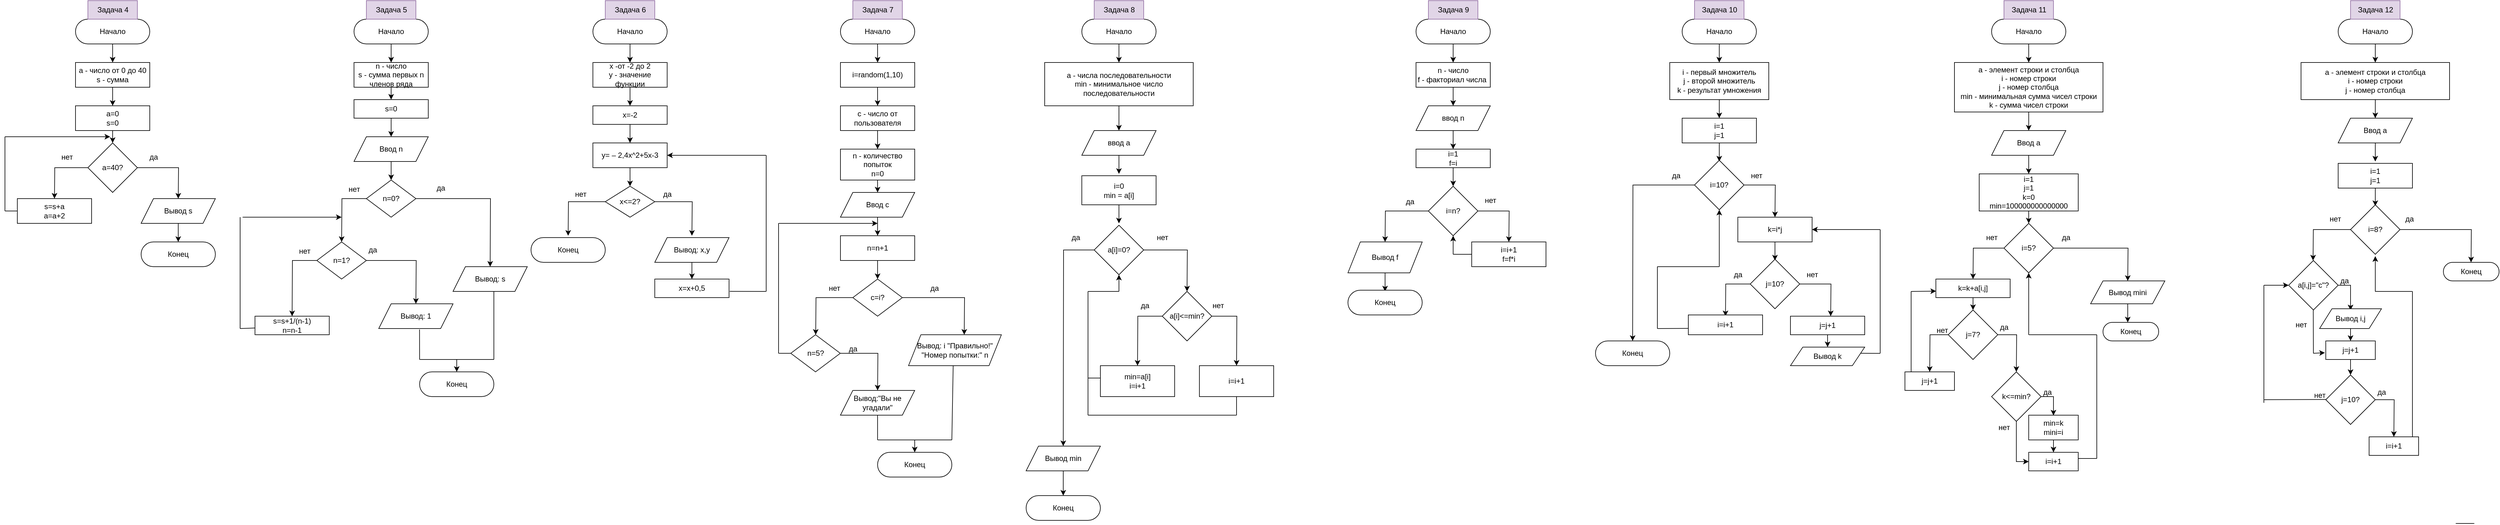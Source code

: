 <mxfile version="23.1.5" type="device">
  <diagram name="Страница — 1" id="ww6rd5CnJysmftuGZwD7">
    <mxGraphModel dx="1522" dy="710" grid="1" gridSize="10" guides="1" tooltips="1" connect="1" arrows="1" fold="1" page="1" pageScale="1" pageWidth="827" pageHeight="1169" math="0" shadow="0">
      <root>
        <mxCell id="0" />
        <mxCell id="1" parent="0" />
        <mxCell id="JTxOms7VK2kX2SwwIryZ-2" style="edgeStyle=orthogonalEdgeStyle;rounded=0;orthogonalLoop=1;jettySize=auto;html=1;" parent="1" source="JTxOms7VK2kX2SwwIryZ-1" edge="1">
          <mxGeometry relative="1" as="geometry">
            <mxPoint x="184" y="230" as="targetPoint" />
          </mxGeometry>
        </mxCell>
        <mxCell id="JTxOms7VK2kX2SwwIryZ-1" value="Начало" style="rounded=1;whiteSpace=wrap;html=1;arcSize=50;" parent="1" vertex="1">
          <mxGeometry x="124" y="160" width="120" height="40" as="geometry" />
        </mxCell>
        <mxCell id="JTxOms7VK2kX2SwwIryZ-4" style="edgeStyle=orthogonalEdgeStyle;rounded=0;orthogonalLoop=1;jettySize=auto;html=1;" parent="1" source="JTxOms7VK2kX2SwwIryZ-3" edge="1">
          <mxGeometry relative="1" as="geometry">
            <mxPoint x="184" y="300" as="targetPoint" />
          </mxGeometry>
        </mxCell>
        <mxCell id="JTxOms7VK2kX2SwwIryZ-3" value="a - число от 0 до 40&lt;br&gt;s - сумма" style="rounded=0;whiteSpace=wrap;html=1;" parent="1" vertex="1">
          <mxGeometry x="124" y="230" width="120" height="40" as="geometry" />
        </mxCell>
        <mxCell id="JTxOms7VK2kX2SwwIryZ-9" value="a=0&lt;br&gt;s=0" style="rounded=0;whiteSpace=wrap;html=1;" parent="1" vertex="1">
          <mxGeometry x="124" y="300" width="120" height="40" as="geometry" />
        </mxCell>
        <mxCell id="JTxOms7VK2kX2SwwIryZ-13" style="edgeStyle=orthogonalEdgeStyle;rounded=0;orthogonalLoop=1;jettySize=auto;html=1;" parent="1" edge="1">
          <mxGeometry relative="1" as="geometry">
            <mxPoint x="184" y="360" as="targetPoint" />
            <mxPoint x="184.0" y="340" as="sourcePoint" />
          </mxGeometry>
        </mxCell>
        <mxCell id="JTxOms7VK2kX2SwwIryZ-17" style="edgeStyle=orthogonalEdgeStyle;rounded=0;orthogonalLoop=1;jettySize=auto;html=1;" parent="1" source="JTxOms7VK2kX2SwwIryZ-16" edge="1">
          <mxGeometry relative="1" as="geometry">
            <mxPoint x="290" y="450" as="targetPoint" />
          </mxGeometry>
        </mxCell>
        <mxCell id="JTxOms7VK2kX2SwwIryZ-18" style="edgeStyle=orthogonalEdgeStyle;rounded=0;orthogonalLoop=1;jettySize=auto;html=1;" parent="1" source="JTxOms7VK2kX2SwwIryZ-16" edge="1">
          <mxGeometry relative="1" as="geometry">
            <mxPoint x="90" y="450" as="targetPoint" />
          </mxGeometry>
        </mxCell>
        <mxCell id="JTxOms7VK2kX2SwwIryZ-16" value="a=40?" style="rhombus;whiteSpace=wrap;html=1;" parent="1" vertex="1">
          <mxGeometry x="144" y="360" width="80" height="80" as="geometry" />
        </mxCell>
        <mxCell id="JTxOms7VK2kX2SwwIryZ-19" value="да" style="text;html=1;align=center;verticalAlign=middle;resizable=0;points=[];autosize=1;strokeColor=none;fillColor=none;" parent="1" vertex="1">
          <mxGeometry x="230" y="368" width="40" height="30" as="geometry" />
        </mxCell>
        <mxCell id="JTxOms7VK2kX2SwwIryZ-20" value="нет" style="text;html=1;align=center;verticalAlign=middle;resizable=0;points=[];autosize=1;strokeColor=none;fillColor=none;" parent="1" vertex="1">
          <mxGeometry x="90" y="368" width="40" height="30" as="geometry" />
        </mxCell>
        <mxCell id="JTxOms7VK2kX2SwwIryZ-23" value="s=s+a&lt;br&gt;a=a+2" style="rounded=0;whiteSpace=wrap;html=1;" parent="1" vertex="1">
          <mxGeometry x="30" y="450" width="120" height="40" as="geometry" />
        </mxCell>
        <mxCell id="JTxOms7VK2kX2SwwIryZ-25" value="" style="endArrow=none;html=1;rounded=0;entryX=0;entryY=0.5;entryDx=0;entryDy=0;" parent="1" target="JTxOms7VK2kX2SwwIryZ-23" edge="1">
          <mxGeometry width="50" height="50" relative="1" as="geometry">
            <mxPoint x="10" y="470" as="sourcePoint" />
            <mxPoint x="10" y="440" as="targetPoint" />
          </mxGeometry>
        </mxCell>
        <mxCell id="JTxOms7VK2kX2SwwIryZ-26" value="" style="endArrow=none;html=1;rounded=0;" parent="1" edge="1">
          <mxGeometry width="50" height="50" relative="1" as="geometry">
            <mxPoint x="10" y="470" as="sourcePoint" />
            <mxPoint x="10" y="350" as="targetPoint" />
          </mxGeometry>
        </mxCell>
        <mxCell id="JTxOms7VK2kX2SwwIryZ-31" style="edgeStyle=orthogonalEdgeStyle;rounded=0;orthogonalLoop=1;jettySize=auto;html=1;entryX=0.5;entryY=0;entryDx=0;entryDy=0;" parent="1" source="JTxOms7VK2kX2SwwIryZ-28" target="JTxOms7VK2kX2SwwIryZ-30" edge="1">
          <mxGeometry relative="1" as="geometry" />
        </mxCell>
        <mxCell id="JTxOms7VK2kX2SwwIryZ-28" value="Вывод s" style="shape=parallelogram;perimeter=parallelogramPerimeter;whiteSpace=wrap;html=1;fixedSize=1;" parent="1" vertex="1">
          <mxGeometry x="230" y="450" width="120" height="40" as="geometry" />
        </mxCell>
        <mxCell id="JTxOms7VK2kX2SwwIryZ-30" value="Конец" style="rounded=1;whiteSpace=wrap;html=1;arcSize=50;" parent="1" vertex="1">
          <mxGeometry x="230" y="520" width="120" height="40" as="geometry" />
        </mxCell>
        <mxCell id="JTxOms7VK2kX2SwwIryZ-32" value="Задача 4" style="text;html=1;align=center;verticalAlign=middle;resizable=0;points=[];autosize=1;strokeColor=#9673a6;fillColor=#e1d5e7;" parent="1" vertex="1">
          <mxGeometry x="144" y="130" width="80" height="30" as="geometry" />
        </mxCell>
        <mxCell id="JTxOms7VK2kX2SwwIryZ-33" value="" style="endArrow=classic;html=1;rounded=0;" parent="1" edge="1">
          <mxGeometry width="50" height="50" relative="1" as="geometry">
            <mxPoint x="10" y="350" as="sourcePoint" />
            <mxPoint x="180" y="350" as="targetPoint" />
          </mxGeometry>
        </mxCell>
        <mxCell id="JTxOms7VK2kX2SwwIryZ-34" style="edgeStyle=orthogonalEdgeStyle;rounded=0;orthogonalLoop=1;jettySize=auto;html=1;" parent="1" source="JTxOms7VK2kX2SwwIryZ-35" edge="1">
          <mxGeometry relative="1" as="geometry">
            <mxPoint x="634" y="230" as="targetPoint" />
          </mxGeometry>
        </mxCell>
        <mxCell id="JTxOms7VK2kX2SwwIryZ-35" value="Начало" style="rounded=1;whiteSpace=wrap;html=1;arcSize=50;" parent="1" vertex="1">
          <mxGeometry x="574" y="160" width="120" height="40" as="geometry" />
        </mxCell>
        <mxCell id="JTxOms7VK2kX2SwwIryZ-36" value="Задача 5" style="text;html=1;align=center;verticalAlign=middle;resizable=0;points=[];autosize=1;strokeColor=#9673a6;fillColor=#e1d5e7;" parent="1" vertex="1">
          <mxGeometry x="594" y="130" width="80" height="30" as="geometry" />
        </mxCell>
        <mxCell id="JTxOms7VK2kX2SwwIryZ-38" style="edgeStyle=orthogonalEdgeStyle;rounded=0;orthogonalLoop=1;jettySize=auto;html=1;" parent="1" source="JTxOms7VK2kX2SwwIryZ-37" edge="1">
          <mxGeometry relative="1" as="geometry">
            <mxPoint x="634" y="290" as="targetPoint" />
          </mxGeometry>
        </mxCell>
        <mxCell id="JTxOms7VK2kX2SwwIryZ-37" value="n - число&lt;br&gt;s - сумма первых n членов ряда" style="rounded=0;whiteSpace=wrap;html=1;" parent="1" vertex="1">
          <mxGeometry x="574" y="230" width="120" height="40" as="geometry" />
        </mxCell>
        <mxCell id="JTxOms7VK2kX2SwwIryZ-40" style="edgeStyle=orthogonalEdgeStyle;rounded=0;orthogonalLoop=1;jettySize=auto;html=1;" parent="1" source="JTxOms7VK2kX2SwwIryZ-39" edge="1">
          <mxGeometry relative="1" as="geometry">
            <mxPoint x="634" y="420" as="targetPoint" />
          </mxGeometry>
        </mxCell>
        <mxCell id="JTxOms7VK2kX2SwwIryZ-39" value="Ввод n" style="shape=parallelogram;perimeter=parallelogramPerimeter;whiteSpace=wrap;html=1;fixedSize=1;" parent="1" vertex="1">
          <mxGeometry x="574" y="350" width="120" height="40" as="geometry" />
        </mxCell>
        <mxCell id="JTxOms7VK2kX2SwwIryZ-45" style="edgeStyle=orthogonalEdgeStyle;rounded=0;orthogonalLoop=1;jettySize=auto;html=1;" parent="1" source="JTxOms7VK2kX2SwwIryZ-41" edge="1">
          <mxGeometry relative="1" as="geometry">
            <mxPoint x="794" y="560" as="targetPoint" />
          </mxGeometry>
        </mxCell>
        <mxCell id="JTxOms7VK2kX2SwwIryZ-48" style="edgeStyle=orthogonalEdgeStyle;rounded=0;orthogonalLoop=1;jettySize=auto;html=1;" parent="1" source="JTxOms7VK2kX2SwwIryZ-41" edge="1">
          <mxGeometry relative="1" as="geometry">
            <mxPoint x="554" y="520" as="targetPoint" />
          </mxGeometry>
        </mxCell>
        <mxCell id="JTxOms7VK2kX2SwwIryZ-41" value="n=0?" style="rhombus;whiteSpace=wrap;html=1;" parent="1" vertex="1">
          <mxGeometry x="594" y="420" width="80" height="60" as="geometry" />
        </mxCell>
        <mxCell id="JTxOms7VK2kX2SwwIryZ-44" style="edgeStyle=orthogonalEdgeStyle;rounded=0;orthogonalLoop=1;jettySize=auto;html=1;" parent="1" source="JTxOms7VK2kX2SwwIryZ-43" edge="1">
          <mxGeometry relative="1" as="geometry">
            <mxPoint x="634" y="350" as="targetPoint" />
          </mxGeometry>
        </mxCell>
        <mxCell id="JTxOms7VK2kX2SwwIryZ-43" value="s=0" style="rounded=0;whiteSpace=wrap;html=1;" parent="1" vertex="1">
          <mxGeometry x="574" y="290" width="120" height="30" as="geometry" />
        </mxCell>
        <mxCell id="JTxOms7VK2kX2SwwIryZ-46" value="да" style="text;html=1;align=center;verticalAlign=middle;resizable=0;points=[];autosize=1;strokeColor=none;fillColor=none;" parent="1" vertex="1">
          <mxGeometry x="694" y="418" width="40" height="30" as="geometry" />
        </mxCell>
        <mxCell id="JTxOms7VK2kX2SwwIryZ-47" value="Вывод: s" style="shape=parallelogram;perimeter=parallelogramPerimeter;whiteSpace=wrap;html=1;fixedSize=1;" parent="1" vertex="1">
          <mxGeometry x="734" y="560" width="120" height="40" as="geometry" />
        </mxCell>
        <mxCell id="JTxOms7VK2kX2SwwIryZ-49" value="нет" style="text;html=1;align=center;verticalAlign=middle;resizable=0;points=[];autosize=1;strokeColor=none;fillColor=none;" parent="1" vertex="1">
          <mxGeometry x="554" y="420" width="40" height="30" as="geometry" />
        </mxCell>
        <mxCell id="JTxOms7VK2kX2SwwIryZ-52" style="edgeStyle=orthogonalEdgeStyle;rounded=0;orthogonalLoop=1;jettySize=auto;html=1;" parent="1" source="JTxOms7VK2kX2SwwIryZ-51" edge="1">
          <mxGeometry relative="1" as="geometry">
            <mxPoint x="674" y="620" as="targetPoint" />
          </mxGeometry>
        </mxCell>
        <mxCell id="JTxOms7VK2kX2SwwIryZ-54" style="edgeStyle=orthogonalEdgeStyle;rounded=0;orthogonalLoop=1;jettySize=auto;html=1;" parent="1" source="JTxOms7VK2kX2SwwIryZ-51" edge="1">
          <mxGeometry relative="1" as="geometry">
            <mxPoint x="474" y="640" as="targetPoint" />
          </mxGeometry>
        </mxCell>
        <mxCell id="JTxOms7VK2kX2SwwIryZ-51" value="n=1?" style="rhombus;whiteSpace=wrap;html=1;" parent="1" vertex="1">
          <mxGeometry x="514" y="520" width="80" height="60" as="geometry" />
        </mxCell>
        <mxCell id="JTxOms7VK2kX2SwwIryZ-53" value="Вывод: 1" style="shape=parallelogram;perimeter=parallelogramPerimeter;whiteSpace=wrap;html=1;fixedSize=1;" parent="1" vertex="1">
          <mxGeometry x="614" y="620" width="120" height="40" as="geometry" />
        </mxCell>
        <mxCell id="JTxOms7VK2kX2SwwIryZ-55" value="да" style="text;html=1;align=center;verticalAlign=middle;resizable=0;points=[];autosize=1;strokeColor=none;fillColor=none;" parent="1" vertex="1">
          <mxGeometry x="584" y="518" width="40" height="30" as="geometry" />
        </mxCell>
        <mxCell id="JTxOms7VK2kX2SwwIryZ-56" value="нет" style="text;html=1;align=center;verticalAlign=middle;resizable=0;points=[];autosize=1;strokeColor=none;fillColor=none;" parent="1" vertex="1">
          <mxGeometry x="474" y="520" width="40" height="30" as="geometry" />
        </mxCell>
        <mxCell id="JTxOms7VK2kX2SwwIryZ-58" value="s=s+1/(n-1)&lt;br&gt;n=n-1" style="rounded=0;whiteSpace=wrap;html=1;" parent="1" vertex="1">
          <mxGeometry x="414" y="640" width="120" height="30" as="geometry" />
        </mxCell>
        <mxCell id="JTxOms7VK2kX2SwwIryZ-61" value="" style="endArrow=none;html=1;rounded=0;" parent="1" edge="1">
          <mxGeometry width="50" height="50" relative="1" as="geometry">
            <mxPoint x="390" y="660" as="sourcePoint" />
            <mxPoint x="390" y="480" as="targetPoint" />
          </mxGeometry>
        </mxCell>
        <mxCell id="JTxOms7VK2kX2SwwIryZ-63" value="" style="endArrow=none;html=1;rounded=0;exitX=-0.004;exitY=0.636;exitDx=0;exitDy=0;exitPerimeter=0;" parent="1" source="JTxOms7VK2kX2SwwIryZ-58" edge="1">
          <mxGeometry width="50" height="50" relative="1" as="geometry">
            <mxPoint x="490" y="630" as="sourcePoint" />
            <mxPoint x="390" y="660" as="targetPoint" />
          </mxGeometry>
        </mxCell>
        <mxCell id="JTxOms7VK2kX2SwwIryZ-64" value="" style="endArrow=classic;html=1;rounded=0;" parent="1" edge="1">
          <mxGeometry width="50" height="50" relative="1" as="geometry">
            <mxPoint x="394" y="480" as="sourcePoint" />
            <mxPoint x="554" y="480" as="targetPoint" />
          </mxGeometry>
        </mxCell>
        <mxCell id="JTxOms7VK2kX2SwwIryZ-67" value="" style="endArrow=none;html=1;rounded=0;entryX=0.5;entryY=1;entryDx=0;entryDy=0;" parent="1" edge="1">
          <mxGeometry width="50" height="50" relative="1" as="geometry">
            <mxPoint x="800" y="710" as="sourcePoint" />
            <mxPoint x="800" y="600" as="targetPoint" />
          </mxGeometry>
        </mxCell>
        <mxCell id="JTxOms7VK2kX2SwwIryZ-69" value="" style="endArrow=none;html=1;rounded=0;entryX=0.549;entryY=1.036;entryDx=0;entryDy=0;entryPerimeter=0;" parent="1" target="JTxOms7VK2kX2SwwIryZ-53" edge="1">
          <mxGeometry width="50" height="50" relative="1" as="geometry">
            <mxPoint x="680" y="710" as="sourcePoint" />
            <mxPoint x="670" y="740" as="targetPoint" />
          </mxGeometry>
        </mxCell>
        <mxCell id="JTxOms7VK2kX2SwwIryZ-70" value="" style="endArrow=none;html=1;rounded=0;" parent="1" edge="1">
          <mxGeometry width="50" height="50" relative="1" as="geometry">
            <mxPoint x="680" y="710" as="sourcePoint" />
            <mxPoint x="800" y="710" as="targetPoint" />
          </mxGeometry>
        </mxCell>
        <mxCell id="JTxOms7VK2kX2SwwIryZ-71" value="" style="endArrow=classic;html=1;rounded=0;" parent="1" edge="1">
          <mxGeometry width="50" height="50" relative="1" as="geometry">
            <mxPoint x="740" y="710" as="sourcePoint" />
            <mxPoint x="740" y="730" as="targetPoint" />
          </mxGeometry>
        </mxCell>
        <mxCell id="JTxOms7VK2kX2SwwIryZ-72" value="Конец" style="rounded=1;whiteSpace=wrap;html=1;arcSize=50;" parent="1" vertex="1">
          <mxGeometry x="680" y="730" width="120" height="40" as="geometry" />
        </mxCell>
        <mxCell id="JTxOms7VK2kX2SwwIryZ-73" style="edgeStyle=orthogonalEdgeStyle;rounded=0;orthogonalLoop=1;jettySize=auto;html=1;" parent="1" source="JTxOms7VK2kX2SwwIryZ-74" edge="1">
          <mxGeometry relative="1" as="geometry">
            <mxPoint x="1020" y="230" as="targetPoint" />
          </mxGeometry>
        </mxCell>
        <mxCell id="JTxOms7VK2kX2SwwIryZ-74" value="Начало" style="rounded=1;whiteSpace=wrap;html=1;arcSize=50;" parent="1" vertex="1">
          <mxGeometry x="960" y="160" width="120" height="40" as="geometry" />
        </mxCell>
        <mxCell id="JTxOms7VK2kX2SwwIryZ-75" value="Задача 6" style="text;html=1;align=center;verticalAlign=middle;resizable=0;points=[];autosize=1;strokeColor=#9673a6;fillColor=#e1d5e7;" parent="1" vertex="1">
          <mxGeometry x="980" y="130" width="80" height="30" as="geometry" />
        </mxCell>
        <mxCell id="JTxOms7VK2kX2SwwIryZ-77" style="edgeStyle=orthogonalEdgeStyle;rounded=0;orthogonalLoop=1;jettySize=auto;html=1;" parent="1" source="JTxOms7VK2kX2SwwIryZ-76" edge="1">
          <mxGeometry relative="1" as="geometry">
            <mxPoint x="1020" y="300" as="targetPoint" />
          </mxGeometry>
        </mxCell>
        <mxCell id="JTxOms7VK2kX2SwwIryZ-76" value="x -от -2 до 2&lt;div&gt;y - значение функции&lt;/div&gt;" style="rounded=0;whiteSpace=wrap;html=1;" parent="1" vertex="1">
          <mxGeometry x="960" y="230" width="120" height="40" as="geometry" />
        </mxCell>
        <mxCell id="JTxOms7VK2kX2SwwIryZ-79" style="edgeStyle=orthogonalEdgeStyle;rounded=0;orthogonalLoop=1;jettySize=auto;html=1;" parent="1" source="JTxOms7VK2kX2SwwIryZ-78" edge="1">
          <mxGeometry relative="1" as="geometry">
            <mxPoint x="1020" y="360" as="targetPoint" />
          </mxGeometry>
        </mxCell>
        <mxCell id="JTxOms7VK2kX2SwwIryZ-78" value="x=-2" style="rounded=0;whiteSpace=wrap;html=1;" parent="1" vertex="1">
          <mxGeometry x="960" y="300" width="120" height="30" as="geometry" />
        </mxCell>
        <mxCell id="JTxOms7VK2kX2SwwIryZ-81" style="edgeStyle=orthogonalEdgeStyle;rounded=0;orthogonalLoop=1;jettySize=auto;html=1;" parent="1" source="JTxOms7VK2kX2SwwIryZ-80" edge="1">
          <mxGeometry relative="1" as="geometry">
            <mxPoint x="1020" y="430.0" as="targetPoint" />
          </mxGeometry>
        </mxCell>
        <mxCell id="JTxOms7VK2kX2SwwIryZ-80" value="y= – 2,4x^2+5x-3" style="rounded=0;whiteSpace=wrap;html=1;" parent="1" vertex="1">
          <mxGeometry x="960" y="360" width="120" height="40" as="geometry" />
        </mxCell>
        <mxCell id="JTxOms7VK2kX2SwwIryZ-83" style="edgeStyle=orthogonalEdgeStyle;rounded=0;orthogonalLoop=1;jettySize=auto;html=1;" parent="1" source="JTxOms7VK2kX2SwwIryZ-82" edge="1">
          <mxGeometry relative="1" as="geometry">
            <mxPoint x="1120" y="510.0" as="targetPoint" />
          </mxGeometry>
        </mxCell>
        <mxCell id="JTxOms7VK2kX2SwwIryZ-85" style="edgeStyle=orthogonalEdgeStyle;rounded=0;orthogonalLoop=1;jettySize=auto;html=1;" parent="1" source="JTxOms7VK2kX2SwwIryZ-82" edge="1">
          <mxGeometry relative="1" as="geometry">
            <mxPoint x="920" y="510.0" as="targetPoint" />
          </mxGeometry>
        </mxCell>
        <mxCell id="JTxOms7VK2kX2SwwIryZ-82" value="x&amp;lt;=2?" style="rhombus;whiteSpace=wrap;html=1;" parent="1" vertex="1">
          <mxGeometry x="980" y="430" width="80" height="50" as="geometry" />
        </mxCell>
        <mxCell id="JTxOms7VK2kX2SwwIryZ-84" value="да" style="text;html=1;align=center;verticalAlign=middle;resizable=0;points=[];autosize=1;strokeColor=none;fillColor=none;" parent="1" vertex="1">
          <mxGeometry x="1060" y="428" width="40" height="30" as="geometry" />
        </mxCell>
        <mxCell id="JTxOms7VK2kX2SwwIryZ-86" value="нет" style="text;html=1;align=center;verticalAlign=middle;resizable=0;points=[];autosize=1;strokeColor=none;fillColor=none;" parent="1" vertex="1">
          <mxGeometry x="920" y="428" width="40" height="30" as="geometry" />
        </mxCell>
        <mxCell id="JTxOms7VK2kX2SwwIryZ-91" style="edgeStyle=orthogonalEdgeStyle;rounded=0;orthogonalLoop=1;jettySize=auto;html=1;" parent="1" source="JTxOms7VK2kX2SwwIryZ-89" edge="1">
          <mxGeometry relative="1" as="geometry">
            <mxPoint x="1120" y="580.0" as="targetPoint" />
          </mxGeometry>
        </mxCell>
        <mxCell id="JTxOms7VK2kX2SwwIryZ-89" value="Вывод: x,y" style="shape=parallelogram;perimeter=parallelogramPerimeter;whiteSpace=wrap;html=1;fixedSize=1;" parent="1" vertex="1">
          <mxGeometry x="1060" y="513" width="120" height="40" as="geometry" />
        </mxCell>
        <mxCell id="JTxOms7VK2kX2SwwIryZ-92" value="x=x+0,5" style="rounded=0;whiteSpace=wrap;html=1;" parent="1" vertex="1">
          <mxGeometry x="1060" y="580" width="120" height="30" as="geometry" />
        </mxCell>
        <mxCell id="JTxOms7VK2kX2SwwIryZ-96" value="" style="endArrow=none;html=1;rounded=0;" parent="1" edge="1">
          <mxGeometry width="50" height="50" relative="1" as="geometry">
            <mxPoint x="1240" y="600" as="sourcePoint" />
            <mxPoint x="1240" y="380" as="targetPoint" />
          </mxGeometry>
        </mxCell>
        <mxCell id="JTxOms7VK2kX2SwwIryZ-97" value="" style="endArrow=none;html=1;rounded=0;exitX=1.009;exitY=0.664;exitDx=0;exitDy=0;exitPerimeter=0;" parent="1" source="JTxOms7VK2kX2SwwIryZ-92" edge="1">
          <mxGeometry width="50" height="50" relative="1" as="geometry">
            <mxPoint x="1270" y="660" as="sourcePoint" />
            <mxPoint x="1240" y="600" as="targetPoint" />
          </mxGeometry>
        </mxCell>
        <mxCell id="JTxOms7VK2kX2SwwIryZ-98" value="" style="endArrow=classic;html=1;rounded=0;entryX=1;entryY=0.5;entryDx=0;entryDy=0;" parent="1" target="JTxOms7VK2kX2SwwIryZ-80" edge="1">
          <mxGeometry width="50" height="50" relative="1" as="geometry">
            <mxPoint x="1240" y="380" as="sourcePoint" />
            <mxPoint x="1180" y="430" as="targetPoint" />
          </mxGeometry>
        </mxCell>
        <mxCell id="JTxOms7VK2kX2SwwIryZ-99" value="Конец" style="rounded=1;whiteSpace=wrap;html=1;arcSize=50;" parent="1" vertex="1">
          <mxGeometry x="860" y="513" width="120" height="40" as="geometry" />
        </mxCell>
        <mxCell id="JTxOms7VK2kX2SwwIryZ-100" style="edgeStyle=orthogonalEdgeStyle;rounded=0;orthogonalLoop=1;jettySize=auto;html=1;" parent="1" source="JTxOms7VK2kX2SwwIryZ-101" edge="1">
          <mxGeometry relative="1" as="geometry">
            <mxPoint x="1420" y="230" as="targetPoint" />
          </mxGeometry>
        </mxCell>
        <mxCell id="JTxOms7VK2kX2SwwIryZ-101" value="Начало" style="rounded=1;whiteSpace=wrap;html=1;arcSize=50;" parent="1" vertex="1">
          <mxGeometry x="1360" y="160" width="120" height="40" as="geometry" />
        </mxCell>
        <mxCell id="JTxOms7VK2kX2SwwIryZ-102" value="Задача 7" style="text;html=1;align=center;verticalAlign=middle;resizable=0;points=[];autosize=1;strokeColor=#9673a6;fillColor=#e1d5e7;" parent="1" vertex="1">
          <mxGeometry x="1380" y="130" width="80" height="30" as="geometry" />
        </mxCell>
        <mxCell id="JTxOms7VK2kX2SwwIryZ-104" style="edgeStyle=orthogonalEdgeStyle;rounded=0;orthogonalLoop=1;jettySize=auto;html=1;" parent="1" source="JTxOms7VK2kX2SwwIryZ-103" edge="1">
          <mxGeometry relative="1" as="geometry">
            <mxPoint x="1420" y="300" as="targetPoint" />
          </mxGeometry>
        </mxCell>
        <mxCell id="JTxOms7VK2kX2SwwIryZ-103" value="i=random(1,10)" style="rounded=0;whiteSpace=wrap;html=1;" parent="1" vertex="1">
          <mxGeometry x="1360" y="230" width="120" height="40" as="geometry" />
        </mxCell>
        <mxCell id="JTxOms7VK2kX2SwwIryZ-106" style="edgeStyle=orthogonalEdgeStyle;rounded=0;orthogonalLoop=1;jettySize=auto;html=1;" parent="1" source="JTxOms7VK2kX2SwwIryZ-105" edge="1">
          <mxGeometry relative="1" as="geometry">
            <mxPoint x="1420" y="370.0" as="targetPoint" />
          </mxGeometry>
        </mxCell>
        <mxCell id="JTxOms7VK2kX2SwwIryZ-105" value="с - число от пользователя" style="rounded=0;whiteSpace=wrap;html=1;" parent="1" vertex="1">
          <mxGeometry x="1360" y="300" width="120" height="40" as="geometry" />
        </mxCell>
        <mxCell id="JTxOms7VK2kX2SwwIryZ-108" style="edgeStyle=orthogonalEdgeStyle;rounded=0;orthogonalLoop=1;jettySize=auto;html=1;" parent="1" source="JTxOms7VK2kX2SwwIryZ-107" edge="1">
          <mxGeometry relative="1" as="geometry">
            <mxPoint x="1420" y="440.0" as="targetPoint" />
          </mxGeometry>
        </mxCell>
        <mxCell id="JTxOms7VK2kX2SwwIryZ-107" value="n - количество попыток&lt;br&gt;n=0" style="rounded=0;whiteSpace=wrap;html=1;" parent="1" vertex="1">
          <mxGeometry x="1360" y="370" width="120" height="50" as="geometry" />
        </mxCell>
        <mxCell id="JTxOms7VK2kX2SwwIryZ-110" style="edgeStyle=orthogonalEdgeStyle;rounded=0;orthogonalLoop=1;jettySize=auto;html=1;" parent="1" source="JTxOms7VK2kX2SwwIryZ-109" edge="1">
          <mxGeometry relative="1" as="geometry">
            <mxPoint x="1420" y="510" as="targetPoint" />
          </mxGeometry>
        </mxCell>
        <mxCell id="JTxOms7VK2kX2SwwIryZ-109" value="Ввод c" style="shape=parallelogram;perimeter=parallelogramPerimeter;whiteSpace=wrap;html=1;fixedSize=1;" parent="1" vertex="1">
          <mxGeometry x="1360" y="440" width="120" height="40" as="geometry" />
        </mxCell>
        <mxCell id="JTxOms7VK2kX2SwwIryZ-112" style="edgeStyle=orthogonalEdgeStyle;rounded=0;orthogonalLoop=1;jettySize=auto;html=1;" parent="1" source="JTxOms7VK2kX2SwwIryZ-111" edge="1">
          <mxGeometry relative="1" as="geometry">
            <mxPoint x="1560" y="670" as="targetPoint" />
          </mxGeometry>
        </mxCell>
        <mxCell id="JTxOms7VK2kX2SwwIryZ-115" style="edgeStyle=orthogonalEdgeStyle;rounded=0;orthogonalLoop=1;jettySize=auto;html=1;" parent="1" source="JTxOms7VK2kX2SwwIryZ-111" edge="1">
          <mxGeometry relative="1" as="geometry">
            <mxPoint x="1320" y="670" as="targetPoint" />
          </mxGeometry>
        </mxCell>
        <mxCell id="JTxOms7VK2kX2SwwIryZ-111" value="c=i?" style="rhombus;whiteSpace=wrap;html=1;" parent="1" vertex="1">
          <mxGeometry x="1380" y="580" width="80" height="60" as="geometry" />
        </mxCell>
        <mxCell id="JTxOms7VK2kX2SwwIryZ-113" value="&amp;nbsp;да" style="text;html=1;align=center;verticalAlign=middle;resizable=0;points=[];autosize=1;strokeColor=none;fillColor=none;" parent="1" vertex="1">
          <mxGeometry x="1490" y="580" width="40" height="30" as="geometry" />
        </mxCell>
        <mxCell id="JTxOms7VK2kX2SwwIryZ-116" value="нет" style="text;html=1;align=center;verticalAlign=middle;resizable=0;points=[];autosize=1;strokeColor=none;fillColor=none;" parent="1" vertex="1">
          <mxGeometry x="1330" y="580" width="40" height="30" as="geometry" />
        </mxCell>
        <mxCell id="JTxOms7VK2kX2SwwIryZ-126" style="edgeStyle=orthogonalEdgeStyle;rounded=0;orthogonalLoop=1;jettySize=auto;html=1;entryX=0.5;entryY=0;entryDx=0;entryDy=0;" parent="1" source="JTxOms7VK2kX2SwwIryZ-117" target="JTxOms7VK2kX2SwwIryZ-111" edge="1">
          <mxGeometry relative="1" as="geometry" />
        </mxCell>
        <mxCell id="JTxOms7VK2kX2SwwIryZ-117" value="n=n+1" style="rounded=0;whiteSpace=wrap;html=1;" parent="1" vertex="1">
          <mxGeometry x="1360" y="510" width="120" height="40" as="geometry" />
        </mxCell>
        <mxCell id="JTxOms7VK2kX2SwwIryZ-124" style="edgeStyle=orthogonalEdgeStyle;rounded=0;orthogonalLoop=1;jettySize=auto;html=1;" parent="1" source="JTxOms7VK2kX2SwwIryZ-122" edge="1">
          <mxGeometry relative="1" as="geometry">
            <mxPoint x="1420" y="760" as="targetPoint" />
          </mxGeometry>
        </mxCell>
        <mxCell id="JTxOms7VK2kX2SwwIryZ-122" value="n=5?" style="rhombus;whiteSpace=wrap;html=1;" parent="1" vertex="1">
          <mxGeometry x="1279.74" y="670" width="80" height="60" as="geometry" />
        </mxCell>
        <mxCell id="JTxOms7VK2kX2SwwIryZ-127" value="да" style="text;html=1;align=center;verticalAlign=middle;resizable=0;points=[];autosize=1;strokeColor=none;fillColor=none;" parent="1" vertex="1">
          <mxGeometry x="1360" y="678" width="40" height="30" as="geometry" />
        </mxCell>
        <mxCell id="JTxOms7VK2kX2SwwIryZ-128" value="Вывод:&quot;Вы не угадали&quot;" style="shape=parallelogram;perimeter=parallelogramPerimeter;whiteSpace=wrap;html=1;fixedSize=1;" parent="1" vertex="1">
          <mxGeometry x="1360" y="760" width="120" height="40" as="geometry" />
        </mxCell>
        <mxCell id="JTxOms7VK2kX2SwwIryZ-129" value="" style="endArrow=none;html=1;rounded=0;entryX=0;entryY=0.5;entryDx=0;entryDy=0;" parent="1" target="JTxOms7VK2kX2SwwIryZ-122" edge="1">
          <mxGeometry width="50" height="50" relative="1" as="geometry">
            <mxPoint x="1260" y="700" as="sourcePoint" />
            <mxPoint x="1410" y="610" as="targetPoint" />
          </mxGeometry>
        </mxCell>
        <mxCell id="JTxOms7VK2kX2SwwIryZ-130" value="" style="endArrow=none;html=1;rounded=0;" parent="1" edge="1">
          <mxGeometry width="50" height="50" relative="1" as="geometry">
            <mxPoint x="1260" y="490" as="sourcePoint" />
            <mxPoint x="1260" y="700" as="targetPoint" />
          </mxGeometry>
        </mxCell>
        <mxCell id="JTxOms7VK2kX2SwwIryZ-132" value="" style="endArrow=classic;html=1;rounded=0;" parent="1" edge="1">
          <mxGeometry width="50" height="50" relative="1" as="geometry">
            <mxPoint x="1260" y="490" as="sourcePoint" />
            <mxPoint x="1420" y="490" as="targetPoint" />
          </mxGeometry>
        </mxCell>
        <mxCell id="JTxOms7VK2kX2SwwIryZ-133" value="Вывод: i &quot;Правильно!&quot;&lt;br&gt;&quot;Номер попытки:&quot; n" style="shape=parallelogram;perimeter=parallelogramPerimeter;whiteSpace=wrap;html=1;fixedSize=1;" parent="1" vertex="1">
          <mxGeometry x="1470" y="670" width="150" height="50" as="geometry" />
        </mxCell>
        <mxCell id="nXLkjqws3oZAO5NywJhM-1" value="" style="endArrow=none;html=1;rounded=0;entryX=0.481;entryY=1;entryDx=0;entryDy=0;entryPerimeter=0;" edge="1" parent="1" target="JTxOms7VK2kX2SwwIryZ-133">
          <mxGeometry width="50" height="50" relative="1" as="geometry">
            <mxPoint x="1540" y="840" as="sourcePoint" />
            <mxPoint x="1570" y="730" as="targetPoint" />
          </mxGeometry>
        </mxCell>
        <mxCell id="nXLkjqws3oZAO5NywJhM-2" value="" style="endArrow=none;html=1;rounded=0;exitX=0.5;exitY=1;exitDx=0;exitDy=0;" edge="1" parent="1" source="JTxOms7VK2kX2SwwIryZ-128">
          <mxGeometry width="50" height="50" relative="1" as="geometry">
            <mxPoint x="1530" y="820" as="sourcePoint" />
            <mxPoint x="1420" y="840" as="targetPoint" />
          </mxGeometry>
        </mxCell>
        <mxCell id="nXLkjqws3oZAO5NywJhM-3" value="" style="endArrow=none;html=1;rounded=0;" edge="1" parent="1">
          <mxGeometry width="50" height="50" relative="1" as="geometry">
            <mxPoint x="1420" y="840" as="sourcePoint" />
            <mxPoint x="1540" y="840" as="targetPoint" />
          </mxGeometry>
        </mxCell>
        <mxCell id="nXLkjqws3oZAO5NywJhM-4" value="" style="endArrow=classic;html=1;rounded=0;" edge="1" parent="1">
          <mxGeometry width="50" height="50" relative="1" as="geometry">
            <mxPoint x="1480" y="840" as="sourcePoint" />
            <mxPoint x="1480" y="860" as="targetPoint" />
          </mxGeometry>
        </mxCell>
        <mxCell id="nXLkjqws3oZAO5NywJhM-5" value="Конец" style="rounded=1;whiteSpace=wrap;html=1;arcSize=50;" vertex="1" parent="1">
          <mxGeometry x="1420" y="860" width="120" height="40" as="geometry" />
        </mxCell>
        <mxCell id="nXLkjqws3oZAO5NywJhM-8" style="edgeStyle=orthogonalEdgeStyle;rounded=0;orthogonalLoop=1;jettySize=auto;html=1;" edge="1" parent="1" source="nXLkjqws3oZAO5NywJhM-6">
          <mxGeometry relative="1" as="geometry">
            <mxPoint x="1810" y="230" as="targetPoint" />
          </mxGeometry>
        </mxCell>
        <mxCell id="nXLkjqws3oZAO5NywJhM-6" value="Начало" style="rounded=1;whiteSpace=wrap;html=1;arcSize=50;" vertex="1" parent="1">
          <mxGeometry x="1750" y="160" width="120" height="40" as="geometry" />
        </mxCell>
        <mxCell id="nXLkjqws3oZAO5NywJhM-7" value="Задача 8" style="text;html=1;align=center;verticalAlign=middle;resizable=0;points=[];autosize=1;strokeColor=#9673a6;fillColor=#e1d5e7;" vertex="1" parent="1">
          <mxGeometry x="1770" y="130" width="80" height="30" as="geometry" />
        </mxCell>
        <mxCell id="nXLkjqws3oZAO5NywJhM-10" style="edgeStyle=orthogonalEdgeStyle;rounded=0;orthogonalLoop=1;jettySize=auto;html=1;" edge="1" parent="1" source="nXLkjqws3oZAO5NywJhM-9">
          <mxGeometry relative="1" as="geometry">
            <mxPoint x="1810" y="340" as="targetPoint" />
          </mxGeometry>
        </mxCell>
        <mxCell id="nXLkjqws3oZAO5NywJhM-9" value="a - числа последовательности&lt;br&gt;min - минимальное число последовательности" style="rounded=0;whiteSpace=wrap;html=1;" vertex="1" parent="1">
          <mxGeometry x="1690" y="230" width="240" height="70" as="geometry" />
        </mxCell>
        <mxCell id="nXLkjqws3oZAO5NywJhM-12" style="edgeStyle=orthogonalEdgeStyle;rounded=0;orthogonalLoop=1;jettySize=auto;html=1;" edge="1" parent="1" source="nXLkjqws3oZAO5NywJhM-11">
          <mxGeometry relative="1" as="geometry">
            <mxPoint x="1810" y="410" as="targetPoint" />
          </mxGeometry>
        </mxCell>
        <mxCell id="nXLkjqws3oZAO5NywJhM-11" value="ввод a" style="shape=parallelogram;perimeter=parallelogramPerimeter;whiteSpace=wrap;html=1;fixedSize=1;" vertex="1" parent="1">
          <mxGeometry x="1750" y="340" width="120" height="40" as="geometry" />
        </mxCell>
        <mxCell id="nXLkjqws3oZAO5NywJhM-14" style="edgeStyle=orthogonalEdgeStyle;rounded=0;orthogonalLoop=1;jettySize=auto;html=1;" edge="1" parent="1" source="nXLkjqws3oZAO5NywJhM-13">
          <mxGeometry relative="1" as="geometry">
            <mxPoint x="1810" y="490" as="targetPoint" />
          </mxGeometry>
        </mxCell>
        <mxCell id="nXLkjqws3oZAO5NywJhM-13" value="i=0&lt;br&gt;min = a[i]" style="rounded=0;whiteSpace=wrap;html=1;" vertex="1" parent="1">
          <mxGeometry x="1750" y="413" width="120" height="47" as="geometry" />
        </mxCell>
        <mxCell id="nXLkjqws3oZAO5NywJhM-16" style="edgeStyle=orthogonalEdgeStyle;rounded=0;orthogonalLoop=1;jettySize=auto;html=1;" edge="1" parent="1" source="nXLkjqws3oZAO5NywJhM-15">
          <mxGeometry relative="1" as="geometry">
            <mxPoint x="1920" y="600" as="targetPoint" />
          </mxGeometry>
        </mxCell>
        <mxCell id="nXLkjqws3oZAO5NywJhM-17" style="edgeStyle=orthogonalEdgeStyle;rounded=0;orthogonalLoop=1;jettySize=auto;html=1;" edge="1" parent="1" source="nXLkjqws3oZAO5NywJhM-15">
          <mxGeometry relative="1" as="geometry">
            <mxPoint x="1720" y="850" as="targetPoint" />
          </mxGeometry>
        </mxCell>
        <mxCell id="nXLkjqws3oZAO5NywJhM-15" value="a[i]=0?" style="rhombus;whiteSpace=wrap;html=1;" vertex="1" parent="1">
          <mxGeometry x="1770" y="493" width="80" height="80" as="geometry" />
        </mxCell>
        <mxCell id="nXLkjqws3oZAO5NywJhM-18" value="нет" style="text;html=1;align=center;verticalAlign=middle;resizable=0;points=[];autosize=1;strokeColor=none;fillColor=none;" vertex="1" parent="1">
          <mxGeometry x="1860" y="498" width="40" height="30" as="geometry" />
        </mxCell>
        <mxCell id="nXLkjqws3oZAO5NywJhM-19" value="да" style="text;html=1;align=center;verticalAlign=middle;resizable=0;points=[];autosize=1;strokeColor=none;fillColor=none;" vertex="1" parent="1">
          <mxGeometry x="1720" y="498" width="40" height="30" as="geometry" />
        </mxCell>
        <mxCell id="nXLkjqws3oZAO5NywJhM-21" style="edgeStyle=orthogonalEdgeStyle;rounded=0;orthogonalLoop=1;jettySize=auto;html=1;" edge="1" parent="1" source="nXLkjqws3oZAO5NywJhM-20">
          <mxGeometry relative="1" as="geometry">
            <mxPoint x="2000" y="720" as="targetPoint" />
          </mxGeometry>
        </mxCell>
        <mxCell id="nXLkjqws3oZAO5NywJhM-22" style="edgeStyle=orthogonalEdgeStyle;rounded=0;orthogonalLoop=1;jettySize=auto;html=1;" edge="1" parent="1" source="nXLkjqws3oZAO5NywJhM-20">
          <mxGeometry relative="1" as="geometry">
            <mxPoint x="1840" y="720" as="targetPoint" />
          </mxGeometry>
        </mxCell>
        <mxCell id="nXLkjqws3oZAO5NywJhM-20" value="a[i]&amp;lt;=min?" style="rhombus;whiteSpace=wrap;html=1;" vertex="1" parent="1">
          <mxGeometry x="1880" y="600" width="80" height="80" as="geometry" />
        </mxCell>
        <mxCell id="nXLkjqws3oZAO5NywJhM-23" value="&amp;nbsp;да" style="text;html=1;align=center;verticalAlign=middle;resizable=0;points=[];autosize=1;strokeColor=none;fillColor=none;" vertex="1" parent="1">
          <mxGeometry x="1830" y="608" width="40" height="30" as="geometry" />
        </mxCell>
        <mxCell id="nXLkjqws3oZAO5NywJhM-24" value="нет" style="text;html=1;align=center;verticalAlign=middle;resizable=0;points=[];autosize=1;strokeColor=none;fillColor=none;" vertex="1" parent="1">
          <mxGeometry x="1950" y="608" width="40" height="30" as="geometry" />
        </mxCell>
        <mxCell id="nXLkjqws3oZAO5NywJhM-25" value="min=a[i]&lt;br&gt;i=i+1" style="rounded=0;whiteSpace=wrap;html=1;" vertex="1" parent="1">
          <mxGeometry x="1780" y="720" width="120" height="50" as="geometry" />
        </mxCell>
        <mxCell id="nXLkjqws3oZAO5NywJhM-26" value="i=i+1" style="rounded=0;whiteSpace=wrap;html=1;" vertex="1" parent="1">
          <mxGeometry x="1940" y="720" width="120" height="50" as="geometry" />
        </mxCell>
        <mxCell id="nXLkjqws3oZAO5NywJhM-27" value="" style="endArrow=none;html=1;rounded=0;entryX=-0.002;entryY=0.4;entryDx=0;entryDy=0;entryPerimeter=0;" edge="1" parent="1" target="nXLkjqws3oZAO5NywJhM-25">
          <mxGeometry width="50" height="50" relative="1" as="geometry">
            <mxPoint x="1760" y="740" as="sourcePoint" />
            <mxPoint x="1670" y="540" as="targetPoint" />
          </mxGeometry>
        </mxCell>
        <mxCell id="nXLkjqws3oZAO5NywJhM-28" value="" style="endArrow=none;html=1;rounded=0;" edge="1" parent="1">
          <mxGeometry width="50" height="50" relative="1" as="geometry">
            <mxPoint x="1760" y="600" as="sourcePoint" />
            <mxPoint x="1760" y="740" as="targetPoint" />
          </mxGeometry>
        </mxCell>
        <mxCell id="nXLkjqws3oZAO5NywJhM-29" value="" style="endArrow=none;html=1;rounded=0;" edge="1" parent="1">
          <mxGeometry width="50" height="50" relative="1" as="geometry">
            <mxPoint x="1810" y="600" as="sourcePoint" />
            <mxPoint x="1760" y="600" as="targetPoint" />
          </mxGeometry>
        </mxCell>
        <mxCell id="nXLkjqws3oZAO5NywJhM-30" value="" style="endArrow=classic;html=1;rounded=0;entryX=0.5;entryY=1;entryDx=0;entryDy=0;" edge="1" parent="1" target="nXLkjqws3oZAO5NywJhM-15">
          <mxGeometry width="50" height="50" relative="1" as="geometry">
            <mxPoint x="1810" y="600" as="sourcePoint" />
            <mxPoint x="1670" y="540" as="targetPoint" />
          </mxGeometry>
        </mxCell>
        <mxCell id="nXLkjqws3oZAO5NywJhM-31" value="" style="endArrow=none;html=1;rounded=0;entryX=0.5;entryY=1;entryDx=0;entryDy=0;" edge="1" parent="1" target="nXLkjqws3oZAO5NywJhM-26">
          <mxGeometry width="50" height="50" relative="1" as="geometry">
            <mxPoint x="2000" y="800" as="sourcePoint" />
            <mxPoint x="1670" y="540" as="targetPoint" />
          </mxGeometry>
        </mxCell>
        <mxCell id="nXLkjqws3oZAO5NywJhM-32" value="" style="endArrow=none;html=1;rounded=0;" edge="1" parent="1">
          <mxGeometry width="50" height="50" relative="1" as="geometry">
            <mxPoint x="1760" y="800" as="sourcePoint" />
            <mxPoint x="2000" y="800" as="targetPoint" />
          </mxGeometry>
        </mxCell>
        <mxCell id="nXLkjqws3oZAO5NywJhM-33" value="" style="endArrow=none;html=1;rounded=0;" edge="1" parent="1">
          <mxGeometry width="50" height="50" relative="1" as="geometry">
            <mxPoint x="1760" y="730" as="sourcePoint" />
            <mxPoint x="1760" y="800" as="targetPoint" />
          </mxGeometry>
        </mxCell>
        <mxCell id="nXLkjqws3oZAO5NywJhM-35" style="edgeStyle=orthogonalEdgeStyle;rounded=0;orthogonalLoop=1;jettySize=auto;html=1;" edge="1" parent="1" source="nXLkjqws3oZAO5NywJhM-34">
          <mxGeometry relative="1" as="geometry">
            <mxPoint x="1720" y="930" as="targetPoint" />
          </mxGeometry>
        </mxCell>
        <mxCell id="nXLkjqws3oZAO5NywJhM-34" value="Вывод min" style="shape=parallelogram;perimeter=parallelogramPerimeter;whiteSpace=wrap;html=1;fixedSize=1;" vertex="1" parent="1">
          <mxGeometry x="1660" y="850" width="120" height="40" as="geometry" />
        </mxCell>
        <mxCell id="nXLkjqws3oZAO5NywJhM-36" value="Конец" style="rounded=1;whiteSpace=wrap;html=1;arcSize=50;" vertex="1" parent="1">
          <mxGeometry x="1660" y="930" width="120" height="40" as="geometry" />
        </mxCell>
        <mxCell id="nXLkjqws3oZAO5NywJhM-39" style="edgeStyle=orthogonalEdgeStyle;rounded=0;orthogonalLoop=1;jettySize=auto;html=1;" edge="1" parent="1" source="nXLkjqws3oZAO5NywJhM-37">
          <mxGeometry relative="1" as="geometry">
            <mxPoint x="2350" y="230" as="targetPoint" />
          </mxGeometry>
        </mxCell>
        <mxCell id="nXLkjqws3oZAO5NywJhM-37" value="Начало" style="rounded=1;whiteSpace=wrap;html=1;arcSize=50;" vertex="1" parent="1">
          <mxGeometry x="2290" y="160" width="120" height="40" as="geometry" />
        </mxCell>
        <mxCell id="nXLkjqws3oZAO5NywJhM-38" value="Задача 9" style="text;html=1;align=center;verticalAlign=middle;resizable=0;points=[];autosize=1;strokeColor=#9673a6;fillColor=#e1d5e7;" vertex="1" parent="1">
          <mxGeometry x="2310" y="130" width="80" height="30" as="geometry" />
        </mxCell>
        <mxCell id="nXLkjqws3oZAO5NywJhM-41" style="edgeStyle=orthogonalEdgeStyle;rounded=0;orthogonalLoop=1;jettySize=auto;html=1;" edge="1" parent="1" source="nXLkjqws3oZAO5NywJhM-40">
          <mxGeometry relative="1" as="geometry">
            <mxPoint x="2350" y="300.0" as="targetPoint" />
          </mxGeometry>
        </mxCell>
        <mxCell id="nXLkjqws3oZAO5NywJhM-40" value="n - число&lt;br&gt;f - факториал числа&amp;nbsp;" style="rounded=0;whiteSpace=wrap;html=1;" vertex="1" parent="1">
          <mxGeometry x="2290" y="230" width="120" height="40" as="geometry" />
        </mxCell>
        <mxCell id="nXLkjqws3oZAO5NywJhM-43" style="edgeStyle=orthogonalEdgeStyle;rounded=0;orthogonalLoop=1;jettySize=auto;html=1;" edge="1" parent="1" source="nXLkjqws3oZAO5NywJhM-42">
          <mxGeometry relative="1" as="geometry">
            <mxPoint x="2350" y="370.0" as="targetPoint" />
          </mxGeometry>
        </mxCell>
        <mxCell id="nXLkjqws3oZAO5NywJhM-42" value="ввод n" style="shape=parallelogram;perimeter=parallelogramPerimeter;whiteSpace=wrap;html=1;fixedSize=1;" vertex="1" parent="1">
          <mxGeometry x="2290" y="300" width="120" height="40" as="geometry" />
        </mxCell>
        <mxCell id="nXLkjqws3oZAO5NywJhM-45" style="edgeStyle=orthogonalEdgeStyle;rounded=0;orthogonalLoop=1;jettySize=auto;html=1;" edge="1" parent="1" source="nXLkjqws3oZAO5NywJhM-44">
          <mxGeometry relative="1" as="geometry">
            <mxPoint x="2350" y="430" as="targetPoint" />
          </mxGeometry>
        </mxCell>
        <mxCell id="nXLkjqws3oZAO5NywJhM-44" value="i=1&lt;br&gt;f=i" style="rounded=0;whiteSpace=wrap;html=1;" vertex="1" parent="1">
          <mxGeometry x="2290" y="370" width="120" height="30" as="geometry" />
        </mxCell>
        <mxCell id="nXLkjqws3oZAO5NywJhM-47" style="edgeStyle=orthogonalEdgeStyle;rounded=0;orthogonalLoop=1;jettySize=auto;html=1;" edge="1" parent="1" source="nXLkjqws3oZAO5NywJhM-46">
          <mxGeometry relative="1" as="geometry">
            <mxPoint x="2440" y="520" as="targetPoint" />
          </mxGeometry>
        </mxCell>
        <mxCell id="nXLkjqws3oZAO5NywJhM-48" style="edgeStyle=orthogonalEdgeStyle;rounded=0;orthogonalLoop=1;jettySize=auto;html=1;" edge="1" parent="1" source="nXLkjqws3oZAO5NywJhM-46">
          <mxGeometry relative="1" as="geometry">
            <mxPoint x="2240" y="520" as="targetPoint" />
          </mxGeometry>
        </mxCell>
        <mxCell id="nXLkjqws3oZAO5NywJhM-46" value="i=n?" style="rhombus;whiteSpace=wrap;html=1;" vertex="1" parent="1">
          <mxGeometry x="2310" y="430" width="80" height="80" as="geometry" />
        </mxCell>
        <mxCell id="nXLkjqws3oZAO5NywJhM-50" value="нет" style="text;html=1;align=center;verticalAlign=middle;resizable=0;points=[];autosize=1;strokeColor=none;fillColor=none;" vertex="1" parent="1">
          <mxGeometry x="2390" y="438" width="40" height="30" as="geometry" />
        </mxCell>
        <mxCell id="nXLkjqws3oZAO5NywJhM-51" value="да" style="text;html=1;align=center;verticalAlign=middle;resizable=0;points=[];autosize=1;strokeColor=none;fillColor=none;" vertex="1" parent="1">
          <mxGeometry x="2260" y="440" width="40" height="30" as="geometry" />
        </mxCell>
        <mxCell id="nXLkjqws3oZAO5NywJhM-52" value="i=i+1&lt;br&gt;f=f*i" style="rounded=0;whiteSpace=wrap;html=1;" vertex="1" parent="1">
          <mxGeometry x="2380" y="520" width="120" height="40" as="geometry" />
        </mxCell>
        <mxCell id="nXLkjqws3oZAO5NywJhM-54" value="" style="endArrow=none;html=1;rounded=0;entryX=0;entryY=0.5;entryDx=0;entryDy=0;" edge="1" parent="1" target="nXLkjqws3oZAO5NywJhM-52">
          <mxGeometry width="50" height="50" relative="1" as="geometry">
            <mxPoint x="2350" y="540" as="sourcePoint" />
            <mxPoint x="2440" y="560" as="targetPoint" />
          </mxGeometry>
        </mxCell>
        <mxCell id="nXLkjqws3oZAO5NywJhM-55" value="" style="endArrow=classic;html=1;rounded=0;entryX=0.5;entryY=1;entryDx=0;entryDy=0;" edge="1" parent="1" target="nXLkjqws3oZAO5NywJhM-46">
          <mxGeometry width="50" height="50" relative="1" as="geometry">
            <mxPoint x="2350" y="540" as="sourcePoint" />
            <mxPoint x="2290" y="490" as="targetPoint" />
          </mxGeometry>
        </mxCell>
        <mxCell id="nXLkjqws3oZAO5NywJhM-57" style="edgeStyle=orthogonalEdgeStyle;rounded=0;orthogonalLoop=1;jettySize=auto;html=1;" edge="1" parent="1" source="nXLkjqws3oZAO5NywJhM-56">
          <mxGeometry relative="1" as="geometry">
            <mxPoint x="2240" y="600" as="targetPoint" />
          </mxGeometry>
        </mxCell>
        <mxCell id="nXLkjqws3oZAO5NywJhM-56" value="Вывод f" style="shape=parallelogram;perimeter=parallelogramPerimeter;whiteSpace=wrap;html=1;fixedSize=1;" vertex="1" parent="1">
          <mxGeometry x="2180" y="520" width="120" height="50" as="geometry" />
        </mxCell>
        <mxCell id="nXLkjqws3oZAO5NywJhM-58" value="Конец" style="rounded=1;whiteSpace=wrap;html=1;arcSize=50;" vertex="1" parent="1">
          <mxGeometry x="2180" y="598" width="120" height="40" as="geometry" />
        </mxCell>
        <mxCell id="nXLkjqws3oZAO5NywJhM-61" style="edgeStyle=orthogonalEdgeStyle;rounded=0;orthogonalLoop=1;jettySize=auto;html=1;" edge="1" parent="1" source="nXLkjqws3oZAO5NywJhM-59">
          <mxGeometry relative="1" as="geometry">
            <mxPoint x="2780" y="230" as="targetPoint" />
          </mxGeometry>
        </mxCell>
        <mxCell id="nXLkjqws3oZAO5NywJhM-59" value="Начало" style="rounded=1;whiteSpace=wrap;html=1;arcSize=50;" vertex="1" parent="1">
          <mxGeometry x="2720" y="160" width="120" height="40" as="geometry" />
        </mxCell>
        <mxCell id="nXLkjqws3oZAO5NywJhM-60" value="Задача 10" style="text;html=1;align=center;verticalAlign=middle;resizable=0;points=[];autosize=1;strokeColor=#9673a6;fillColor=#e1d5e7;" vertex="1" parent="1">
          <mxGeometry x="2740" y="130" width="80" height="30" as="geometry" />
        </mxCell>
        <mxCell id="nXLkjqws3oZAO5NywJhM-63" style="edgeStyle=orthogonalEdgeStyle;rounded=0;orthogonalLoop=1;jettySize=auto;html=1;" edge="1" parent="1" source="nXLkjqws3oZAO5NywJhM-62">
          <mxGeometry relative="1" as="geometry">
            <mxPoint x="2780.0" y="320.0" as="targetPoint" />
          </mxGeometry>
        </mxCell>
        <mxCell id="nXLkjqws3oZAO5NywJhM-62" value="i - первый множитель&lt;br&gt;j - второй множитель&lt;br&gt;k - результат умножения" style="rounded=0;whiteSpace=wrap;html=1;" vertex="1" parent="1">
          <mxGeometry x="2700" y="230" width="160" height="60" as="geometry" />
        </mxCell>
        <mxCell id="nXLkjqws3oZAO5NywJhM-65" style="edgeStyle=orthogonalEdgeStyle;rounded=0;orthogonalLoop=1;jettySize=auto;html=1;" edge="1" parent="1" source="nXLkjqws3oZAO5NywJhM-64">
          <mxGeometry relative="1" as="geometry">
            <mxPoint x="2780.0" y="390.0" as="targetPoint" />
          </mxGeometry>
        </mxCell>
        <mxCell id="nXLkjqws3oZAO5NywJhM-64" value="i=1&lt;br&gt;j=1" style="rounded=0;whiteSpace=wrap;html=1;" vertex="1" parent="1">
          <mxGeometry x="2720" y="320" width="120" height="40" as="geometry" />
        </mxCell>
        <mxCell id="nXLkjqws3oZAO5NywJhM-67" style="edgeStyle=orthogonalEdgeStyle;rounded=0;orthogonalLoop=1;jettySize=auto;html=1;" edge="1" parent="1" source="nXLkjqws3oZAO5NywJhM-66">
          <mxGeometry relative="1" as="geometry">
            <mxPoint x="2870" y="480" as="targetPoint" />
          </mxGeometry>
        </mxCell>
        <mxCell id="nXLkjqws3oZAO5NywJhM-89" style="edgeStyle=orthogonalEdgeStyle;rounded=0;orthogonalLoop=1;jettySize=auto;html=1;exitX=0;exitY=0.5;exitDx=0;exitDy=0;" edge="1" parent="1" source="nXLkjqws3oZAO5NywJhM-66">
          <mxGeometry relative="1" as="geometry">
            <mxPoint x="2640" y="680" as="targetPoint" />
          </mxGeometry>
        </mxCell>
        <mxCell id="nXLkjqws3oZAO5NywJhM-66" value="i=10?" style="rhombus;whiteSpace=wrap;html=1;" vertex="1" parent="1">
          <mxGeometry x="2740" y="388" width="80" height="80" as="geometry" />
        </mxCell>
        <mxCell id="nXLkjqws3oZAO5NywJhM-69" value="нет" style="text;html=1;align=center;verticalAlign=middle;resizable=0;points=[];autosize=1;strokeColor=none;fillColor=none;" vertex="1" parent="1">
          <mxGeometry x="2820" y="398" width="40" height="30" as="geometry" />
        </mxCell>
        <mxCell id="nXLkjqws3oZAO5NywJhM-70" value="да" style="text;html=1;align=center;verticalAlign=middle;resizable=0;points=[];autosize=1;strokeColor=none;fillColor=none;" vertex="1" parent="1">
          <mxGeometry x="2690" y="398" width="40" height="30" as="geometry" />
        </mxCell>
        <mxCell id="nXLkjqws3oZAO5NywJhM-72" style="edgeStyle=orthogonalEdgeStyle;rounded=0;orthogonalLoop=1;jettySize=auto;html=1;" edge="1" parent="1" source="nXLkjqws3oZAO5NywJhM-71">
          <mxGeometry relative="1" as="geometry">
            <mxPoint x="2870" y="550" as="targetPoint" />
          </mxGeometry>
        </mxCell>
        <mxCell id="nXLkjqws3oZAO5NywJhM-71" value="k=i*j" style="rounded=0;whiteSpace=wrap;html=1;" vertex="1" parent="1">
          <mxGeometry x="2810" y="480" width="120" height="40" as="geometry" />
        </mxCell>
        <mxCell id="nXLkjqws3oZAO5NywJhM-74" style="edgeStyle=orthogonalEdgeStyle;rounded=0;orthogonalLoop=1;jettySize=auto;html=1;" edge="1" parent="1" source="nXLkjqws3oZAO5NywJhM-73">
          <mxGeometry relative="1" as="geometry">
            <mxPoint x="2960" y="640" as="targetPoint" />
          </mxGeometry>
        </mxCell>
        <mxCell id="nXLkjqws3oZAO5NywJhM-77" style="edgeStyle=orthogonalEdgeStyle;rounded=0;orthogonalLoop=1;jettySize=auto;html=1;" edge="1" parent="1" source="nXLkjqws3oZAO5NywJhM-73">
          <mxGeometry relative="1" as="geometry">
            <mxPoint x="2790.0" y="640" as="targetPoint" />
          </mxGeometry>
        </mxCell>
        <mxCell id="nXLkjqws3oZAO5NywJhM-73" value="j=10?" style="rhombus;whiteSpace=wrap;html=1;" vertex="1" parent="1">
          <mxGeometry x="2830" y="548" width="80" height="80" as="geometry" />
        </mxCell>
        <mxCell id="nXLkjqws3oZAO5NywJhM-76" value="нет" style="text;html=1;align=center;verticalAlign=middle;resizable=0;points=[];autosize=1;strokeColor=none;fillColor=none;" vertex="1" parent="1">
          <mxGeometry x="2910" y="558" width="40" height="30" as="geometry" />
        </mxCell>
        <mxCell id="nXLkjqws3oZAO5NywJhM-78" value="да" style="text;html=1;align=center;verticalAlign=middle;resizable=0;points=[];autosize=1;strokeColor=none;fillColor=none;" vertex="1" parent="1">
          <mxGeometry x="2790" y="558" width="40" height="30" as="geometry" />
        </mxCell>
        <mxCell id="nXLkjqws3oZAO5NywJhM-90" style="edgeStyle=orthogonalEdgeStyle;rounded=0;orthogonalLoop=1;jettySize=auto;html=1;" edge="1" parent="1" source="nXLkjqws3oZAO5NywJhM-80">
          <mxGeometry relative="1" as="geometry">
            <mxPoint x="2955" y="690" as="targetPoint" />
          </mxGeometry>
        </mxCell>
        <mxCell id="nXLkjqws3oZAO5NywJhM-80" value="j=j+1" style="rounded=0;whiteSpace=wrap;html=1;" vertex="1" parent="1">
          <mxGeometry x="2895" y="640" width="120" height="30" as="geometry" />
        </mxCell>
        <mxCell id="nXLkjqws3oZAO5NywJhM-81" value="i=i+1" style="rounded=0;whiteSpace=wrap;html=1;" vertex="1" parent="1">
          <mxGeometry x="2730" y="638" width="120" height="32" as="geometry" />
        </mxCell>
        <mxCell id="nXLkjqws3oZAO5NywJhM-82" value="" style="endArrow=none;html=1;rounded=0;exitX=1;exitY=0.624;exitDx=0;exitDy=0;exitPerimeter=0;" edge="1" parent="1">
          <mxGeometry width="50" height="50" relative="1" as="geometry">
            <mxPoint x="3000" y="699.84" as="sourcePoint" />
            <mxPoint x="3040" y="700.17" as="targetPoint" />
          </mxGeometry>
        </mxCell>
        <mxCell id="nXLkjqws3oZAO5NywJhM-83" value="" style="endArrow=none;html=1;rounded=0;" edge="1" parent="1">
          <mxGeometry width="50" height="50" relative="1" as="geometry">
            <mxPoint x="3040" y="500" as="sourcePoint" />
            <mxPoint x="3040" y="700" as="targetPoint" />
          </mxGeometry>
        </mxCell>
        <mxCell id="nXLkjqws3oZAO5NywJhM-84" value="" style="endArrow=classic;html=1;rounded=0;" edge="1" parent="1" target="nXLkjqws3oZAO5NywJhM-71">
          <mxGeometry width="50" height="50" relative="1" as="geometry">
            <mxPoint x="3040" y="500" as="sourcePoint" />
            <mxPoint x="2840" y="570" as="targetPoint" />
          </mxGeometry>
        </mxCell>
        <mxCell id="nXLkjqws3oZAO5NywJhM-85" value="" style="endArrow=none;html=1;rounded=0;exitX=-0.003;exitY=0.678;exitDx=0;exitDy=0;exitPerimeter=0;" edge="1" parent="1" source="nXLkjqws3oZAO5NywJhM-81">
          <mxGeometry width="50" height="50" relative="1" as="geometry">
            <mxPoint x="2640" y="600" as="sourcePoint" />
            <mxPoint x="2680" y="660" as="targetPoint" />
          </mxGeometry>
        </mxCell>
        <mxCell id="nXLkjqws3oZAO5NywJhM-86" value="" style="endArrow=none;html=1;rounded=0;" edge="1" parent="1">
          <mxGeometry width="50" height="50" relative="1" as="geometry">
            <mxPoint x="2680" y="560" as="sourcePoint" />
            <mxPoint x="2680" y="660" as="targetPoint" />
          </mxGeometry>
        </mxCell>
        <mxCell id="nXLkjqws3oZAO5NywJhM-87" value="" style="endArrow=none;html=1;rounded=0;" edge="1" parent="1">
          <mxGeometry width="50" height="50" relative="1" as="geometry">
            <mxPoint x="2780" y="560" as="sourcePoint" />
            <mxPoint x="2680" y="560" as="targetPoint" />
          </mxGeometry>
        </mxCell>
        <mxCell id="nXLkjqws3oZAO5NywJhM-88" value="" style="endArrow=classic;html=1;rounded=0;entryX=0.5;entryY=1;entryDx=0;entryDy=0;" edge="1" parent="1" target="nXLkjqws3oZAO5NywJhM-66">
          <mxGeometry width="50" height="50" relative="1" as="geometry">
            <mxPoint x="2780" y="560" as="sourcePoint" />
            <mxPoint x="2720" y="560" as="targetPoint" />
          </mxGeometry>
        </mxCell>
        <mxCell id="nXLkjqws3oZAO5NywJhM-91" value="Вывод k" style="shape=parallelogram;perimeter=parallelogramPerimeter;whiteSpace=wrap;html=1;fixedSize=1;" vertex="1" parent="1">
          <mxGeometry x="2895" y="690" width="120" height="30" as="geometry" />
        </mxCell>
        <mxCell id="nXLkjqws3oZAO5NywJhM-92" value="Конец" style="rounded=1;whiteSpace=wrap;html=1;arcSize=50;" vertex="1" parent="1">
          <mxGeometry x="2580" y="680" width="120" height="40" as="geometry" />
        </mxCell>
        <mxCell id="nXLkjqws3oZAO5NywJhM-95" style="edgeStyle=orthogonalEdgeStyle;rounded=0;orthogonalLoop=1;jettySize=auto;html=1;" edge="1" parent="1" source="nXLkjqws3oZAO5NywJhM-93">
          <mxGeometry relative="1" as="geometry">
            <mxPoint x="3280" y="230" as="targetPoint" />
          </mxGeometry>
        </mxCell>
        <mxCell id="nXLkjqws3oZAO5NywJhM-93" value="Начало" style="rounded=1;whiteSpace=wrap;html=1;arcSize=50;" vertex="1" parent="1">
          <mxGeometry x="3220" y="160" width="120" height="40" as="geometry" />
        </mxCell>
        <mxCell id="nXLkjqws3oZAO5NywJhM-94" value="Задача 11" style="text;html=1;align=center;verticalAlign=middle;resizable=0;points=[];autosize=1;strokeColor=#9673a6;fillColor=#e1d5e7;" vertex="1" parent="1">
          <mxGeometry x="3240" y="130" width="80" height="30" as="geometry" />
        </mxCell>
        <mxCell id="nXLkjqws3oZAO5NywJhM-97" style="edgeStyle=orthogonalEdgeStyle;rounded=0;orthogonalLoop=1;jettySize=auto;html=1;" edge="1" parent="1">
          <mxGeometry relative="1" as="geometry">
            <mxPoint x="3280" y="340" as="targetPoint" />
            <mxPoint x="3280.04" y="310" as="sourcePoint" />
          </mxGeometry>
        </mxCell>
        <mxCell id="nXLkjqws3oZAO5NywJhM-96" value="a - элемент строки и столбца&lt;br&gt;i - номер строки&lt;br&gt;j - номер столбца&lt;br&gt;min - минимальная сумма чисел строки&lt;br&gt;k - сумма чисел строки" style="rounded=0;whiteSpace=wrap;html=1;" vertex="1" parent="1">
          <mxGeometry x="3160" y="230" width="240" height="80" as="geometry" />
        </mxCell>
        <mxCell id="nXLkjqws3oZAO5NywJhM-99" style="edgeStyle=orthogonalEdgeStyle;rounded=0;orthogonalLoop=1;jettySize=auto;html=1;" edge="1" parent="1" source="nXLkjqws3oZAO5NywJhM-98">
          <mxGeometry relative="1" as="geometry">
            <mxPoint x="3280" y="490" as="targetPoint" />
          </mxGeometry>
        </mxCell>
        <mxCell id="nXLkjqws3oZAO5NywJhM-98" value="i=1&lt;br&gt;j=1&lt;br&gt;k=0&lt;br&gt;min=100000000000000" style="rounded=0;whiteSpace=wrap;html=1;" vertex="1" parent="1">
          <mxGeometry x="3200" y="410" width="160" height="60" as="geometry" />
        </mxCell>
        <mxCell id="nXLkjqws3oZAO5NywJhM-101" style="edgeStyle=orthogonalEdgeStyle;rounded=0;orthogonalLoop=1;jettySize=auto;html=1;exitX=1;exitY=0.5;exitDx=0;exitDy=0;" edge="1" parent="1" source="nXLkjqws3oZAO5NywJhM-100">
          <mxGeometry relative="1" as="geometry">
            <mxPoint x="3440" y="583" as="targetPoint" />
            <mxPoint x="3400" y="533.0" as="sourcePoint" />
          </mxGeometry>
        </mxCell>
        <mxCell id="nXLkjqws3oZAO5NywJhM-102" style="edgeStyle=orthogonalEdgeStyle;rounded=0;orthogonalLoop=1;jettySize=auto;html=1;" edge="1" parent="1" source="nXLkjqws3oZAO5NywJhM-100">
          <mxGeometry relative="1" as="geometry">
            <mxPoint x="3190" y="580" as="targetPoint" />
          </mxGeometry>
        </mxCell>
        <mxCell id="nXLkjqws3oZAO5NywJhM-100" value="i=5?" style="rhombus;whiteSpace=wrap;html=1;" vertex="1" parent="1">
          <mxGeometry x="3240" y="490" width="80" height="80" as="geometry" />
        </mxCell>
        <mxCell id="nXLkjqws3oZAO5NywJhM-103" value="да" style="text;html=1;align=center;verticalAlign=middle;resizable=0;points=[];autosize=1;strokeColor=none;fillColor=none;" vertex="1" parent="1">
          <mxGeometry x="3320" y="498" width="40" height="30" as="geometry" />
        </mxCell>
        <mxCell id="nXLkjqws3oZAO5NywJhM-104" value="нет" style="text;html=1;align=center;verticalAlign=middle;resizable=0;points=[];autosize=1;strokeColor=none;fillColor=none;" vertex="1" parent="1">
          <mxGeometry x="3200" y="498" width="40" height="30" as="geometry" />
        </mxCell>
        <mxCell id="nXLkjqws3oZAO5NywJhM-106" style="edgeStyle=orthogonalEdgeStyle;rounded=0;orthogonalLoop=1;jettySize=auto;html=1;" edge="1" parent="1" source="nXLkjqws3oZAO5NywJhM-105">
          <mxGeometry relative="1" as="geometry">
            <mxPoint x="3190" y="630" as="targetPoint" />
          </mxGeometry>
        </mxCell>
        <mxCell id="nXLkjqws3oZAO5NywJhM-105" value="k=k+a[i,j]" style="rounded=0;whiteSpace=wrap;html=1;" vertex="1" parent="1">
          <mxGeometry x="3130" y="580" width="120" height="30" as="geometry" />
        </mxCell>
        <mxCell id="nXLkjqws3oZAO5NywJhM-108" style="edgeStyle=orthogonalEdgeStyle;rounded=0;orthogonalLoop=1;jettySize=auto;html=1;" edge="1" parent="1" source="nXLkjqws3oZAO5NywJhM-107">
          <mxGeometry relative="1" as="geometry">
            <mxPoint x="3120" y="730" as="targetPoint" />
          </mxGeometry>
        </mxCell>
        <mxCell id="nXLkjqws3oZAO5NywJhM-109" style="edgeStyle=orthogonalEdgeStyle;rounded=0;orthogonalLoop=1;jettySize=auto;html=1;exitX=1;exitY=0.5;exitDx=0;exitDy=0;" edge="1" parent="1" source="nXLkjqws3oZAO5NywJhM-107">
          <mxGeometry relative="1" as="geometry">
            <mxPoint x="3260" y="730" as="targetPoint" />
            <mxPoint x="3240" y="670" as="sourcePoint" />
          </mxGeometry>
        </mxCell>
        <mxCell id="nXLkjqws3oZAO5NywJhM-107" value="j=7?" style="rhombus;whiteSpace=wrap;html=1;" vertex="1" parent="1">
          <mxGeometry x="3150" y="630" width="80" height="80" as="geometry" />
        </mxCell>
        <mxCell id="nXLkjqws3oZAO5NywJhM-110" value="нет" style="text;html=1;align=center;verticalAlign=middle;resizable=0;points=[];autosize=1;strokeColor=none;fillColor=none;" vertex="1" parent="1">
          <mxGeometry x="3120" y="648" width="40" height="30" as="geometry" />
        </mxCell>
        <mxCell id="nXLkjqws3oZAO5NywJhM-111" value="j=j+1" style="rounded=0;whiteSpace=wrap;html=1;" vertex="1" parent="1">
          <mxGeometry x="3080" y="730" width="80" height="30" as="geometry" />
        </mxCell>
        <mxCell id="nXLkjqws3oZAO5NywJhM-112" value="i=i+1" style="rounded=0;whiteSpace=wrap;html=1;" vertex="1" parent="1">
          <mxGeometry x="3280" y="860" width="80" height="30" as="geometry" />
        </mxCell>
        <mxCell id="nXLkjqws3oZAO5NywJhM-115" value="" style="endArrow=none;html=1;rounded=0;" edge="1" parent="1">
          <mxGeometry width="50" height="50" relative="1" as="geometry">
            <mxPoint x="3090" y="730" as="sourcePoint" />
            <mxPoint x="3090" y="600" as="targetPoint" />
          </mxGeometry>
        </mxCell>
        <mxCell id="nXLkjqws3oZAO5NywJhM-116" value="" style="endArrow=classic;html=1;rounded=0;entryX=0.002;entryY=0.65;entryDx=0;entryDy=0;entryPerimeter=0;" edge="1" parent="1" target="nXLkjqws3oZAO5NywJhM-105">
          <mxGeometry width="50" height="50" relative="1" as="geometry">
            <mxPoint x="3090" y="600" as="sourcePoint" />
            <mxPoint x="3140" y="550" as="targetPoint" />
          </mxGeometry>
        </mxCell>
        <mxCell id="nXLkjqws3oZAO5NywJhM-123" style="edgeStyle=orthogonalEdgeStyle;rounded=0;orthogonalLoop=1;jettySize=auto;html=1;" edge="1" parent="1" source="nXLkjqws3oZAO5NywJhM-119">
          <mxGeometry relative="1" as="geometry">
            <mxPoint x="3320" y="800" as="targetPoint" />
          </mxGeometry>
        </mxCell>
        <mxCell id="nXLkjqws3oZAO5NywJhM-128" style="edgeStyle=orthogonalEdgeStyle;rounded=0;orthogonalLoop=1;jettySize=auto;html=1;entryX=0;entryY=0.5;entryDx=0;entryDy=0;" edge="1" parent="1" source="nXLkjqws3oZAO5NywJhM-119" target="nXLkjqws3oZAO5NywJhM-112">
          <mxGeometry relative="1" as="geometry" />
        </mxCell>
        <mxCell id="nXLkjqws3oZAO5NywJhM-119" value="k&amp;lt;=min?" style="rhombus;whiteSpace=wrap;html=1;" vertex="1" parent="1">
          <mxGeometry x="3220" y="730" width="80" height="80" as="geometry" />
        </mxCell>
        <mxCell id="nXLkjqws3oZAO5NywJhM-127" style="edgeStyle=orthogonalEdgeStyle;rounded=0;orthogonalLoop=1;jettySize=auto;html=1;entryX=0.5;entryY=0;entryDx=0;entryDy=0;" edge="1" parent="1" source="nXLkjqws3oZAO5NywJhM-121" target="nXLkjqws3oZAO5NywJhM-112">
          <mxGeometry relative="1" as="geometry" />
        </mxCell>
        <mxCell id="nXLkjqws3oZAO5NywJhM-121" value="min=k&lt;br&gt;mini=i" style="rounded=0;whiteSpace=wrap;html=1;" vertex="1" parent="1">
          <mxGeometry x="3280" y="800" width="80" height="40" as="geometry" />
        </mxCell>
        <mxCell id="nXLkjqws3oZAO5NywJhM-122" value="да" style="text;html=1;align=center;verticalAlign=middle;resizable=0;points=[];autosize=1;strokeColor=none;fillColor=none;" vertex="1" parent="1">
          <mxGeometry x="3220" y="643" width="40" height="30" as="geometry" />
        </mxCell>
        <mxCell id="nXLkjqws3oZAO5NywJhM-125" value="да" style="text;html=1;align=center;verticalAlign=middle;resizable=0;points=[];autosize=1;strokeColor=none;fillColor=none;" vertex="1" parent="1">
          <mxGeometry x="3290" y="748" width="40" height="30" as="geometry" />
        </mxCell>
        <mxCell id="nXLkjqws3oZAO5NywJhM-126" value="нет" style="text;html=1;align=center;verticalAlign=middle;resizable=0;points=[];autosize=1;strokeColor=none;fillColor=none;" vertex="1" parent="1">
          <mxGeometry x="3220" y="805" width="40" height="30" as="geometry" />
        </mxCell>
        <mxCell id="nXLkjqws3oZAO5NywJhM-129" value="" style="endArrow=none;html=1;rounded=0;" edge="1" parent="1">
          <mxGeometry width="50" height="50" relative="1" as="geometry">
            <mxPoint x="3360" y="870" as="sourcePoint" />
            <mxPoint x="3390" y="870" as="targetPoint" />
          </mxGeometry>
        </mxCell>
        <mxCell id="nXLkjqws3oZAO5NywJhM-130" value="" style="endArrow=none;html=1;rounded=0;" edge="1" parent="1">
          <mxGeometry width="50" height="50" relative="1" as="geometry">
            <mxPoint x="3390" y="870" as="sourcePoint" />
            <mxPoint x="3390" y="670" as="targetPoint" />
          </mxGeometry>
        </mxCell>
        <mxCell id="nXLkjqws3oZAO5NywJhM-131" value="" style="endArrow=none;html=1;rounded=0;" edge="1" parent="1">
          <mxGeometry width="50" height="50" relative="1" as="geometry">
            <mxPoint x="3280" y="670" as="sourcePoint" />
            <mxPoint x="3390" y="670" as="targetPoint" />
          </mxGeometry>
        </mxCell>
        <mxCell id="nXLkjqws3oZAO5NywJhM-132" value="" style="endArrow=classic;html=1;rounded=0;" edge="1" parent="1" target="nXLkjqws3oZAO5NywJhM-100">
          <mxGeometry width="50" height="50" relative="1" as="geometry">
            <mxPoint x="3280" y="670" as="sourcePoint" />
            <mxPoint x="3330" y="620" as="targetPoint" />
          </mxGeometry>
        </mxCell>
        <mxCell id="nXLkjqws3oZAO5NywJhM-134" style="edgeStyle=orthogonalEdgeStyle;rounded=0;orthogonalLoop=1;jettySize=auto;html=1;" edge="1" parent="1" source="nXLkjqws3oZAO5NywJhM-133">
          <mxGeometry relative="1" as="geometry">
            <mxPoint x="3440" y="650" as="targetPoint" />
          </mxGeometry>
        </mxCell>
        <mxCell id="nXLkjqws3oZAO5NywJhM-133" value="Вывод mini" style="shape=parallelogram;perimeter=parallelogramPerimeter;whiteSpace=wrap;html=1;fixedSize=1;" vertex="1" parent="1">
          <mxGeometry x="3380" y="583" width="120" height="37" as="geometry" />
        </mxCell>
        <mxCell id="nXLkjqws3oZAO5NywJhM-135" value="Конец" style="rounded=1;whiteSpace=wrap;html=1;arcSize=50;" vertex="1" parent="1">
          <mxGeometry x="3400" y="650" width="90" height="30" as="geometry" />
        </mxCell>
        <mxCell id="nXLkjqws3oZAO5NywJhM-137" style="edgeStyle=orthogonalEdgeStyle;rounded=0;orthogonalLoop=1;jettySize=auto;html=1;" edge="1" parent="1" source="nXLkjqws3oZAO5NywJhM-136">
          <mxGeometry relative="1" as="geometry">
            <mxPoint x="3280" y="410" as="targetPoint" />
          </mxGeometry>
        </mxCell>
        <mxCell id="nXLkjqws3oZAO5NywJhM-136" value="Ввод a" style="shape=parallelogram;perimeter=parallelogramPerimeter;whiteSpace=wrap;html=1;fixedSize=1;" vertex="1" parent="1">
          <mxGeometry x="3220" y="340" width="120" height="40" as="geometry" />
        </mxCell>
        <mxCell id="nXLkjqws3oZAO5NywJhM-139" style="edgeStyle=orthogonalEdgeStyle;rounded=0;orthogonalLoop=1;jettySize=auto;html=1;" edge="1" parent="1" source="nXLkjqws3oZAO5NywJhM-140">
          <mxGeometry relative="1" as="geometry">
            <mxPoint x="3840" y="230" as="targetPoint" />
          </mxGeometry>
        </mxCell>
        <mxCell id="nXLkjqws3oZAO5NywJhM-140" value="Начало" style="rounded=1;whiteSpace=wrap;html=1;arcSize=50;" vertex="1" parent="1">
          <mxGeometry x="3780" y="160" width="120" height="40" as="geometry" />
        </mxCell>
        <mxCell id="nXLkjqws3oZAO5NywJhM-141" value="Задача 12" style="text;html=1;align=center;verticalAlign=middle;resizable=0;points=[];autosize=1;strokeColor=#9673a6;fillColor=#e1d5e7;" vertex="1" parent="1">
          <mxGeometry x="3800" y="130" width="80" height="30" as="geometry" />
        </mxCell>
        <mxCell id="nXLkjqws3oZAO5NywJhM-142" style="edgeStyle=orthogonalEdgeStyle;rounded=0;orthogonalLoop=1;jettySize=auto;html=1;exitX=0.5;exitY=1;exitDx=0;exitDy=0;" edge="1" parent="1" source="nXLkjqws3oZAO5NywJhM-143">
          <mxGeometry relative="1" as="geometry">
            <mxPoint x="3840" y="320" as="targetPoint" />
            <mxPoint x="3840.04" y="310" as="sourcePoint" />
          </mxGeometry>
        </mxCell>
        <mxCell id="nXLkjqws3oZAO5NywJhM-143" value="a - элемент строки и столбца&lt;br&gt;i - номер строки&lt;br&gt;j - номер столбца" style="rounded=0;whiteSpace=wrap;html=1;" vertex="1" parent="1">
          <mxGeometry x="3720" y="230" width="240" height="60" as="geometry" />
        </mxCell>
        <mxCell id="nXLkjqws3oZAO5NywJhM-144" style="edgeStyle=orthogonalEdgeStyle;rounded=0;orthogonalLoop=1;jettySize=auto;html=1;" edge="1" parent="1" source="nXLkjqws3oZAO5NywJhM-145">
          <mxGeometry relative="1" as="geometry">
            <mxPoint x="3840" y="462" as="targetPoint" />
          </mxGeometry>
        </mxCell>
        <mxCell id="nXLkjqws3oZAO5NywJhM-145" value="i=1&lt;br&gt;j=1" style="rounded=0;whiteSpace=wrap;html=1;" vertex="1" parent="1">
          <mxGeometry x="3780" y="393" width="120" height="40" as="geometry" />
        </mxCell>
        <mxCell id="nXLkjqws3oZAO5NywJhM-146" style="edgeStyle=orthogonalEdgeStyle;rounded=0;orthogonalLoop=1;jettySize=auto;html=1;exitX=1;exitY=0.5;exitDx=0;exitDy=0;" edge="1" parent="1" source="nXLkjqws3oZAO5NywJhM-148">
          <mxGeometry relative="1" as="geometry">
            <mxPoint x="3994.73" y="553" as="targetPoint" />
            <mxPoint x="3954.73" y="503.0" as="sourcePoint" />
          </mxGeometry>
        </mxCell>
        <mxCell id="nXLkjqws3oZAO5NywJhM-147" style="edgeStyle=orthogonalEdgeStyle;rounded=0;orthogonalLoop=1;jettySize=auto;html=1;exitX=0;exitY=0.5;exitDx=0;exitDy=0;" edge="1" parent="1" source="nXLkjqws3oZAO5NywJhM-148">
          <mxGeometry relative="1" as="geometry">
            <mxPoint x="3739.43" y="550" as="targetPoint" />
            <mxPoint x="3794.726" y="500.026" as="sourcePoint" />
          </mxGeometry>
        </mxCell>
        <mxCell id="nXLkjqws3oZAO5NywJhM-148" value="i=8?" style="rhombus;whiteSpace=wrap;html=1;" vertex="1" parent="1">
          <mxGeometry x="3800" y="460" width="80" height="80" as="geometry" />
        </mxCell>
        <mxCell id="nXLkjqws3oZAO5NywJhM-149" value="да" style="text;html=1;align=center;verticalAlign=middle;resizable=0;points=[];autosize=1;strokeColor=none;fillColor=none;" vertex="1" parent="1">
          <mxGeometry x="3874.73" y="468" width="40" height="30" as="geometry" />
        </mxCell>
        <mxCell id="nXLkjqws3oZAO5NywJhM-150" value="нет" style="text;html=1;align=center;verticalAlign=middle;resizable=0;points=[];autosize=1;strokeColor=none;fillColor=none;" vertex="1" parent="1">
          <mxGeometry x="3754.73" y="468" width="40" height="30" as="geometry" />
        </mxCell>
        <mxCell id="nXLkjqws3oZAO5NywJhM-154" style="edgeStyle=orthogonalEdgeStyle;rounded=0;orthogonalLoop=1;jettySize=auto;html=1;exitX=1;exitY=0.5;exitDx=0;exitDy=0;" edge="1" parent="1" source="nXLkjqws3oZAO5NywJhM-155">
          <mxGeometry relative="1" as="geometry">
            <mxPoint x="3870" y="835" as="targetPoint" />
            <mxPoint x="3850" y="775" as="sourcePoint" />
          </mxGeometry>
        </mxCell>
        <mxCell id="nXLkjqws3oZAO5NywJhM-155" value="j=10?" style="rhombus;whiteSpace=wrap;html=1;" vertex="1" parent="1">
          <mxGeometry x="3760" y="735" width="80" height="80" as="geometry" />
        </mxCell>
        <mxCell id="nXLkjqws3oZAO5NywJhM-156" value="нет" style="text;html=1;align=center;verticalAlign=middle;resizable=0;points=[];autosize=1;strokeColor=none;fillColor=none;" vertex="1" parent="1">
          <mxGeometry x="3730" y="753" width="40" height="30" as="geometry" />
        </mxCell>
        <mxCell id="nXLkjqws3oZAO5NywJhM-158" value="i=i+1" style="rounded=0;whiteSpace=wrap;html=1;" vertex="1" parent="1">
          <mxGeometry x="3830" y="835" width="80" height="30" as="geometry" />
        </mxCell>
        <mxCell id="nXLkjqws3oZAO5NywJhM-159" value="" style="endArrow=none;html=1;rounded=0;" edge="1" parent="1">
          <mxGeometry width="50" height="50" relative="1" as="geometry">
            <mxPoint x="3660" y="780" as="sourcePoint" />
            <mxPoint x="3660" y="590" as="targetPoint" />
          </mxGeometry>
        </mxCell>
        <mxCell id="nXLkjqws3oZAO5NywJhM-166" value="да" style="text;html=1;align=center;verticalAlign=middle;resizable=0;points=[];autosize=1;strokeColor=none;fillColor=none;" vertex="1" parent="1">
          <mxGeometry x="3830" y="748" width="40" height="30" as="geometry" />
        </mxCell>
        <mxCell id="nXLkjqws3oZAO5NywJhM-169" value="" style="endArrow=none;html=1;rounded=0;" edge="1" parent="1">
          <mxGeometry width="50" height="50" relative="1" as="geometry">
            <mxPoint x="3970" y="975" as="sourcePoint" />
            <mxPoint x="4000" y="975" as="targetPoint" />
          </mxGeometry>
        </mxCell>
        <mxCell id="nXLkjqws3oZAO5NywJhM-170" value="" style="endArrow=none;html=1;rounded=0;" edge="1" parent="1">
          <mxGeometry width="50" height="50" relative="1" as="geometry">
            <mxPoint x="3900" y="835" as="sourcePoint" />
            <mxPoint x="3900" y="600" as="targetPoint" />
          </mxGeometry>
        </mxCell>
        <mxCell id="nXLkjqws3oZAO5NywJhM-171" value="" style="endArrow=none;html=1;rounded=0;" edge="1" parent="1">
          <mxGeometry width="50" height="50" relative="1" as="geometry">
            <mxPoint x="3839.73" y="600" as="sourcePoint" />
            <mxPoint x="3900" y="600" as="targetPoint" />
          </mxGeometry>
        </mxCell>
        <mxCell id="nXLkjqws3oZAO5NywJhM-172" value="" style="endArrow=classic;html=1;rounded=0;" edge="1" parent="1">
          <mxGeometry width="50" height="50" relative="1" as="geometry">
            <mxPoint x="3840" y="600" as="sourcePoint" />
            <mxPoint x="3840" y="543" as="targetPoint" />
          </mxGeometry>
        </mxCell>
        <mxCell id="nXLkjqws3oZAO5NywJhM-175" value="Конец" style="rounded=1;whiteSpace=wrap;html=1;arcSize=50;" vertex="1" parent="1">
          <mxGeometry x="3950" y="553" width="90" height="30" as="geometry" />
        </mxCell>
        <mxCell id="nXLkjqws3oZAO5NywJhM-176" style="edgeStyle=orthogonalEdgeStyle;rounded=0;orthogonalLoop=1;jettySize=auto;html=1;" edge="1" parent="1" source="nXLkjqws3oZAO5NywJhM-177">
          <mxGeometry relative="1" as="geometry">
            <mxPoint x="3840" y="390" as="targetPoint" />
          </mxGeometry>
        </mxCell>
        <mxCell id="nXLkjqws3oZAO5NywJhM-177" value="Ввод a" style="shape=parallelogram;perimeter=parallelogramPerimeter;whiteSpace=wrap;html=1;fixedSize=1;" vertex="1" parent="1">
          <mxGeometry x="3780" y="320" width="120" height="40" as="geometry" />
        </mxCell>
        <mxCell id="nXLkjqws3oZAO5NywJhM-179" style="edgeStyle=orthogonalEdgeStyle;rounded=0;orthogonalLoop=1;jettySize=auto;html=1;" edge="1" parent="1" source="nXLkjqws3oZAO5NywJhM-178">
          <mxGeometry relative="1" as="geometry">
            <mxPoint x="3800" y="630" as="targetPoint" />
          </mxGeometry>
        </mxCell>
        <mxCell id="nXLkjqws3oZAO5NywJhM-178" value="a[i,j]=&quot;c&quot;?" style="rhombus;whiteSpace=wrap;html=1;" vertex="1" parent="1">
          <mxGeometry x="3700" y="550" width="80" height="80" as="geometry" />
        </mxCell>
        <mxCell id="nXLkjqws3oZAO5NywJhM-182" value="нет" style="text;html=1;align=center;verticalAlign=middle;resizable=0;points=[];autosize=1;strokeColor=none;fillColor=none;" vertex="1" parent="1">
          <mxGeometry x="3700" y="639" width="40" height="30" as="geometry" />
        </mxCell>
        <mxCell id="nXLkjqws3oZAO5NywJhM-183" value="да" style="text;html=1;align=center;verticalAlign=middle;resizable=0;points=[];autosize=1;strokeColor=none;fillColor=none;" vertex="1" parent="1">
          <mxGeometry x="3770" y="568" width="40" height="30" as="geometry" />
        </mxCell>
        <mxCell id="nXLkjqws3oZAO5NywJhM-185" style="edgeStyle=orthogonalEdgeStyle;rounded=0;orthogonalLoop=1;jettySize=auto;html=1;" edge="1" parent="1" source="nXLkjqws3oZAO5NywJhM-184">
          <mxGeometry relative="1" as="geometry">
            <mxPoint x="3800" y="680" as="targetPoint" />
          </mxGeometry>
        </mxCell>
        <mxCell id="nXLkjqws3oZAO5NywJhM-184" value="Вывод i,j" style="shape=parallelogram;perimeter=parallelogramPerimeter;whiteSpace=wrap;html=1;fixedSize=1;" vertex="1" parent="1">
          <mxGeometry x="3750" y="628" width="100" height="32" as="geometry" />
        </mxCell>
        <mxCell id="nXLkjqws3oZAO5NywJhM-187" style="edgeStyle=orthogonalEdgeStyle;rounded=0;orthogonalLoop=1;jettySize=auto;html=1;entryX=0.5;entryY=0;entryDx=0;entryDy=0;" edge="1" parent="1" source="nXLkjqws3oZAO5NywJhM-186" target="nXLkjqws3oZAO5NywJhM-155">
          <mxGeometry relative="1" as="geometry">
            <mxPoint x="3800" y="730" as="targetPoint" />
          </mxGeometry>
        </mxCell>
        <mxCell id="nXLkjqws3oZAO5NywJhM-186" value="j=j+1" style="rounded=0;whiteSpace=wrap;html=1;" vertex="1" parent="1">
          <mxGeometry x="3760" y="680" width="80" height="30" as="geometry" />
        </mxCell>
        <mxCell id="nXLkjqws3oZAO5NywJhM-189" value="" style="endArrow=classic;html=1;rounded=0;entryX=0;entryY=0.5;entryDx=0;entryDy=0;" edge="1" parent="1" target="nXLkjqws3oZAO5NywJhM-178">
          <mxGeometry width="50" height="50" relative="1" as="geometry">
            <mxPoint x="3660" y="590" as="sourcePoint" />
            <mxPoint x="3620" y="570.0" as="targetPoint" />
          </mxGeometry>
        </mxCell>
        <mxCell id="nXLkjqws3oZAO5NywJhM-190" value="" style="endArrow=none;html=1;rounded=0;entryX=0;entryY=0.5;entryDx=0;entryDy=0;" edge="1" parent="1">
          <mxGeometry width="50" height="50" relative="1" as="geometry">
            <mxPoint x="3660" y="775" as="sourcePoint" />
            <mxPoint x="3760" y="774.68" as="targetPoint" />
          </mxGeometry>
        </mxCell>
        <mxCell id="nXLkjqws3oZAO5NywJhM-191" value="" style="endArrow=none;html=1;rounded=0;" edge="1" parent="1">
          <mxGeometry width="50" height="50" relative="1" as="geometry">
            <mxPoint x="3740" y="700" as="sourcePoint" />
            <mxPoint x="3739.77" y="630" as="targetPoint" />
          </mxGeometry>
        </mxCell>
        <mxCell id="nXLkjqws3oZAO5NywJhM-192" value="" style="endArrow=classic;html=1;rounded=0;entryX=-0.018;entryY=0.636;entryDx=0;entryDy=0;entryPerimeter=0;" edge="1" parent="1" target="nXLkjqws3oZAO5NywJhM-186">
          <mxGeometry width="50" height="50" relative="1" as="geometry">
            <mxPoint x="3740" y="700" as="sourcePoint" />
            <mxPoint x="3710" y="640" as="targetPoint" />
          </mxGeometry>
        </mxCell>
      </root>
    </mxGraphModel>
  </diagram>
</mxfile>
